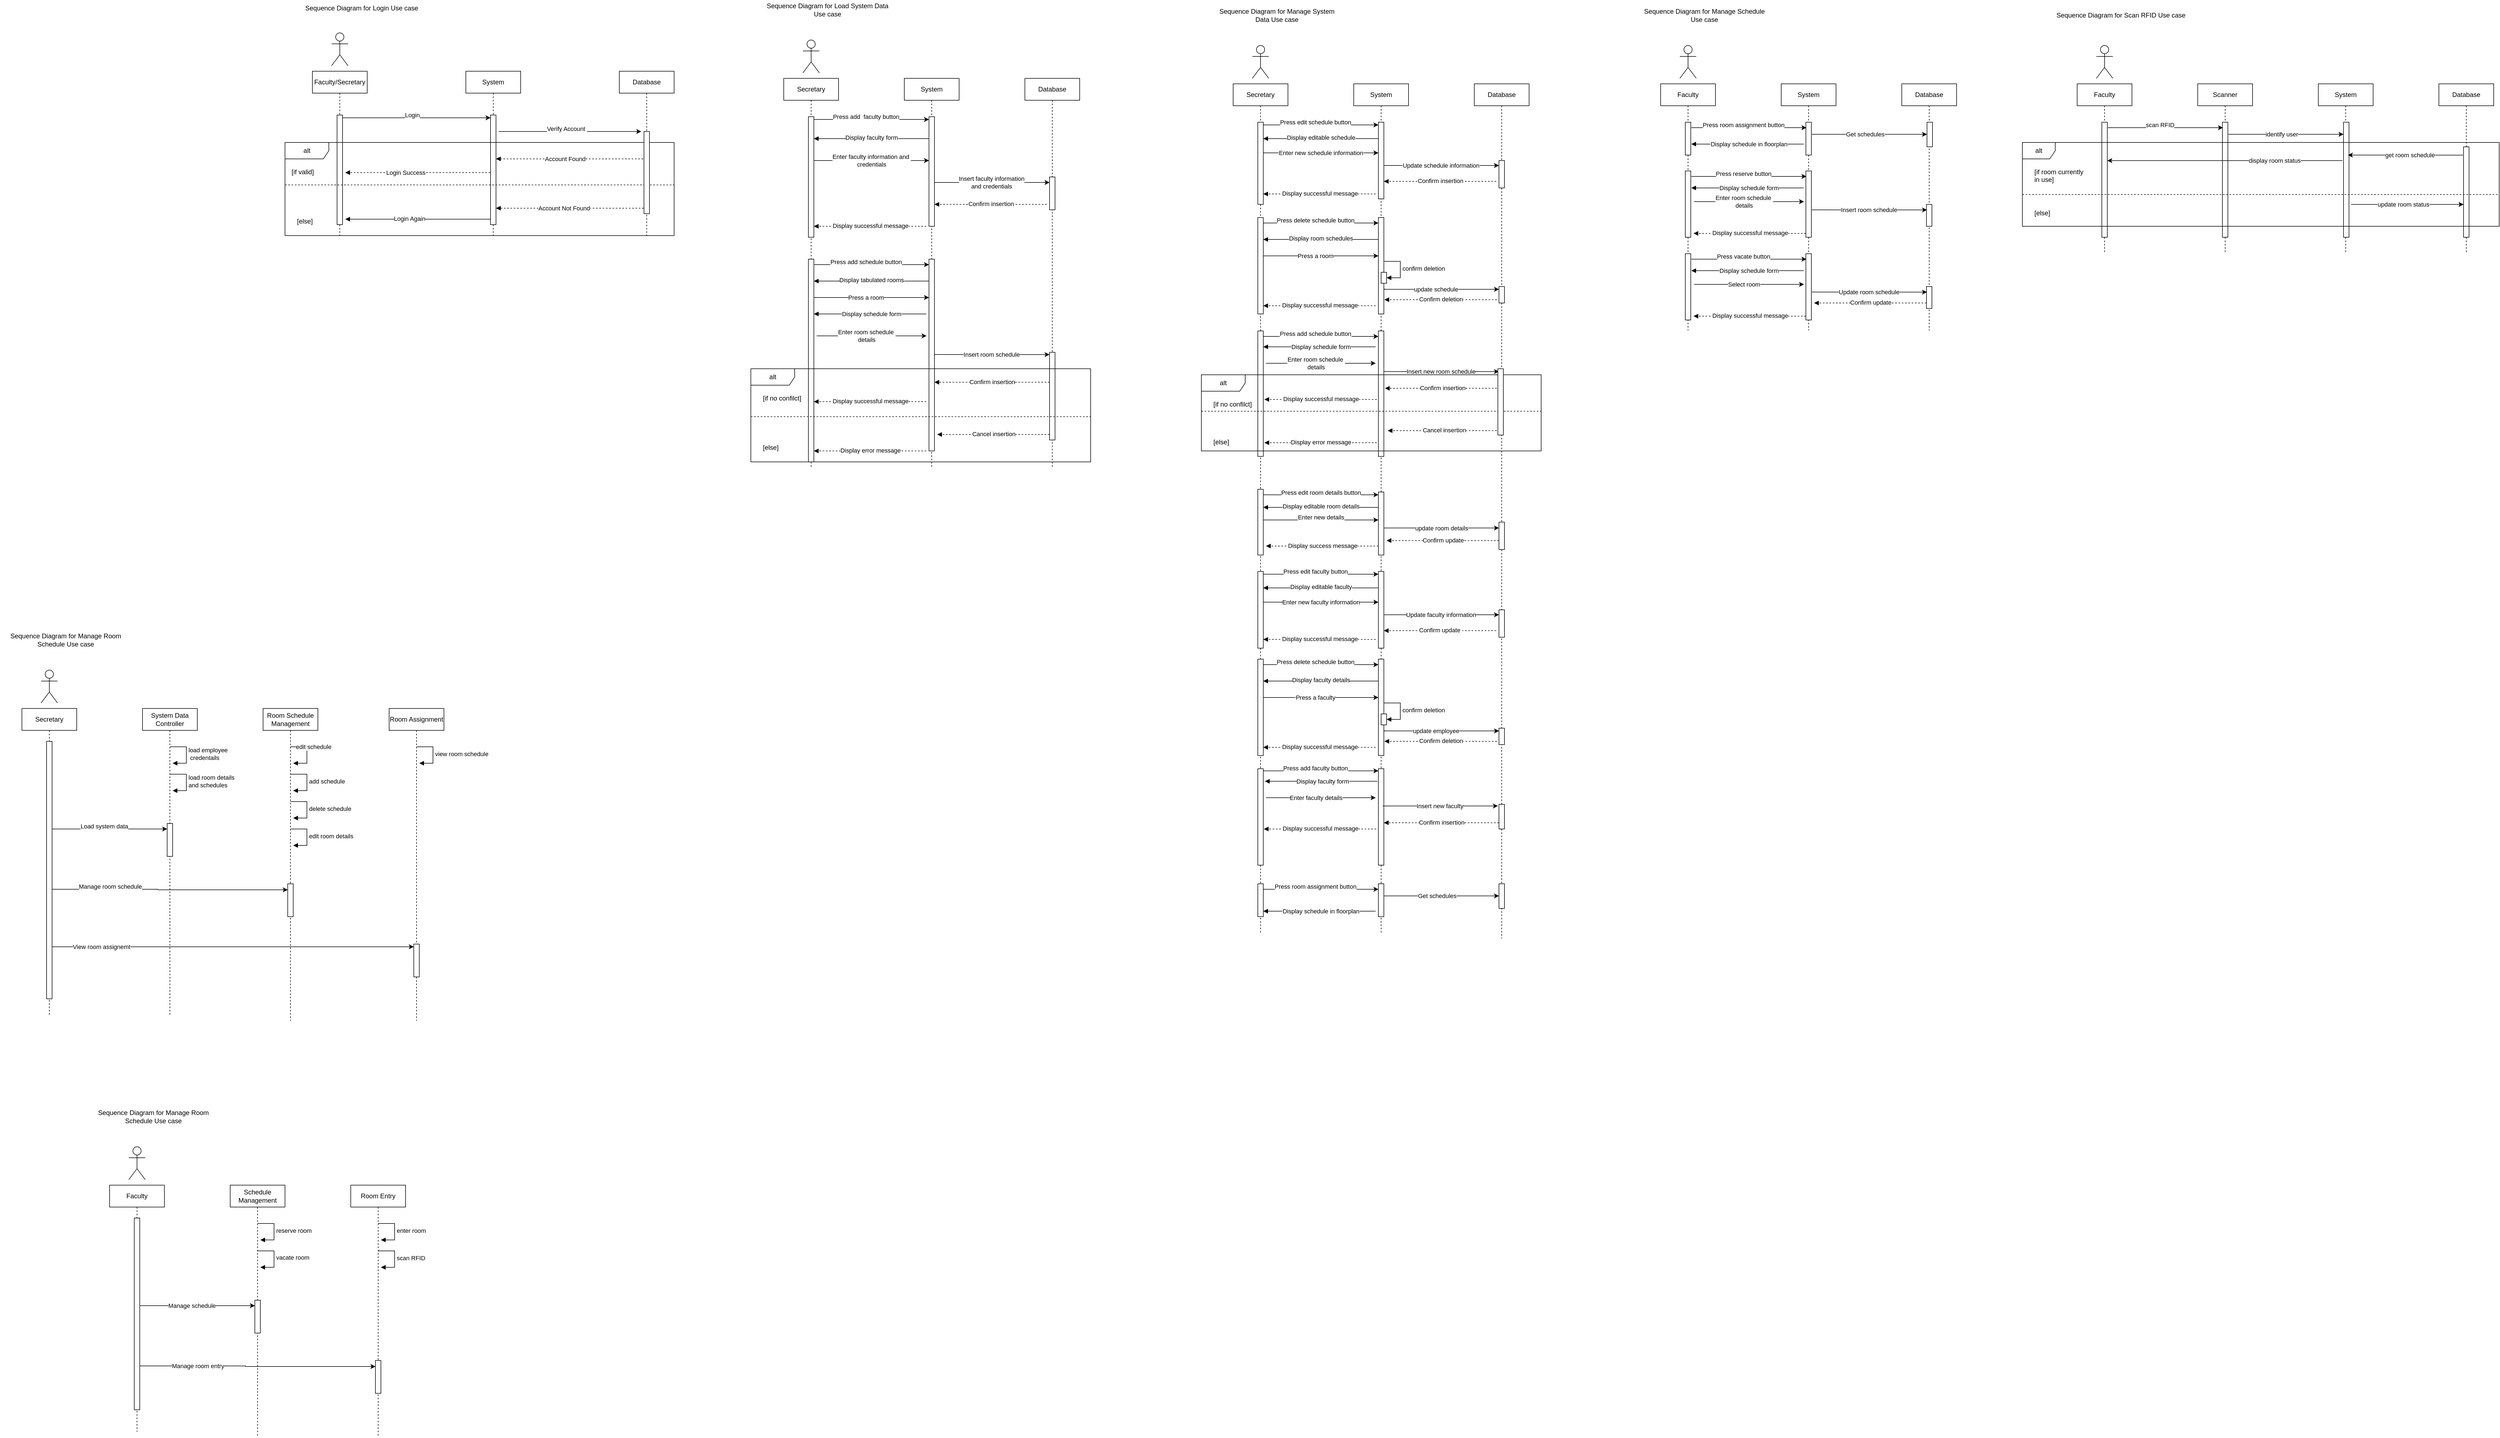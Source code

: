 <mxfile version="22.1.7" type="github">
  <diagram name="Page-1" id="13e1069c-82ec-6db2-03f1-153e76fe0fe0">
    <mxGraphModel dx="4847" dy="1413" grid="1" gridSize="10" guides="1" tooltips="1" connect="1" arrows="1" fold="1" page="1" pageScale="1" pageWidth="1100" pageHeight="850" background="none" math="0" shadow="0">
      <root>
        <mxCell id="0" />
        <mxCell id="1" parent="0" />
        <mxCell id="ZOhaSuwWIl92PCHRy_8t-1" value="" style="shape=umlActor;verticalLabelPosition=bottom;verticalAlign=top;html=1;outlineConnect=0;" parent="1" vertex="1">
          <mxGeometry x="-765" y="687" width="30" height="60" as="geometry" />
        </mxCell>
        <mxCell id="ZOhaSuwWIl92PCHRy_8t-4" value="Faculty/Secretary" style="shape=umlLifeline;perimeter=lifelinePerimeter;whiteSpace=wrap;html=1;container=1;dropTarget=0;collapsible=0;recursiveResize=0;outlineConnect=0;portConstraint=eastwest;newEdgeStyle={&quot;edgeStyle&quot;:&quot;elbowEdgeStyle&quot;,&quot;elbow&quot;:&quot;vertical&quot;,&quot;curved&quot;:0,&quot;rounded&quot;:0};" parent="1" vertex="1">
          <mxGeometry x="-800" y="757" width="100" height="300" as="geometry" />
        </mxCell>
        <mxCell id="ZOhaSuwWIl92PCHRy_8t-5" value="" style="html=1;points=[[0,0,0,0,5],[0,1,0,0,-5],[1,0,0,0,5],[1,1,0,0,-5]];perimeter=orthogonalPerimeter;outlineConnect=0;targetShapes=umlLifeline;portConstraint=eastwest;newEdgeStyle={&quot;curved&quot;:0,&quot;rounded&quot;:0};" parent="ZOhaSuwWIl92PCHRy_8t-4" vertex="1">
          <mxGeometry x="45" y="80" width="10" height="200" as="geometry" />
        </mxCell>
        <mxCell id="ZOhaSuwWIl92PCHRy_8t-22" value="System" style="shape=umlLifeline;perimeter=lifelinePerimeter;whiteSpace=wrap;html=1;container=1;dropTarget=0;collapsible=0;recursiveResize=0;outlineConnect=0;portConstraint=eastwest;newEdgeStyle={&quot;edgeStyle&quot;:&quot;elbowEdgeStyle&quot;,&quot;elbow&quot;:&quot;vertical&quot;,&quot;curved&quot;:0,&quot;rounded&quot;:0};" parent="1" vertex="1">
          <mxGeometry x="-520" y="757" width="100" height="300" as="geometry" />
        </mxCell>
        <mxCell id="ZOhaSuwWIl92PCHRy_8t-23" value="" style="html=1;points=[[0,0,0,0,5],[0,1,0,0,-5],[1,0,0,0,5],[1,1,0,0,-5]];perimeter=orthogonalPerimeter;outlineConnect=0;targetShapes=umlLifeline;portConstraint=eastwest;newEdgeStyle={&quot;curved&quot;:0,&quot;rounded&quot;:0};" parent="ZOhaSuwWIl92PCHRy_8t-22" vertex="1">
          <mxGeometry x="45" y="80" width="10" height="200" as="geometry" />
        </mxCell>
        <mxCell id="ZOhaSuwWIl92PCHRy_8t-27" style="edgeStyle=orthogonalEdgeStyle;rounded=0;orthogonalLoop=1;jettySize=auto;html=1;curved=0;exitX=1;exitY=0;exitDx=0;exitDy=5;exitPerimeter=0;entryX=0;entryY=0;entryDx=0;entryDy=5;entryPerimeter=0;" parent="1" source="ZOhaSuwWIl92PCHRy_8t-5" target="ZOhaSuwWIl92PCHRy_8t-23" edge="1">
          <mxGeometry relative="1" as="geometry" />
        </mxCell>
        <mxCell id="ZOhaSuwWIl92PCHRy_8t-28" value="Login" style="edgeLabel;html=1;align=center;verticalAlign=middle;resizable=0;points=[];" parent="ZOhaSuwWIl92PCHRy_8t-27" vertex="1" connectable="0">
          <mxGeometry x="-0.251" relative="1" as="geometry">
            <mxPoint x="26" y="-5" as="offset" />
          </mxGeometry>
        </mxCell>
        <mxCell id="ZOhaSuwWIl92PCHRy_8t-29" value="alt" style="shape=umlFrame;whiteSpace=wrap;html=1;pointerEvents=0;recursiveResize=0;container=1;collapsible=0;width=80;height=30;" parent="1" vertex="1">
          <mxGeometry x="-850" y="887" width="710" height="170" as="geometry" />
        </mxCell>
        <mxCell id="ZOhaSuwWIl92PCHRy_8t-31" value="[else]" style="line;strokeWidth=1;dashed=1;labelPosition=center;verticalLabelPosition=bottom;align=left;verticalAlign=top;spacingLeft=20;spacingTop=15;html=1;whiteSpace=wrap;" parent="ZOhaSuwWIl92PCHRy_8t-29" vertex="1">
          <mxGeometry y="40" width="710" height="75" as="geometry" />
        </mxCell>
        <mxCell id="ZOhaSuwWIl92PCHRy_8t-39" value="" style="html=1;verticalAlign=bottom;labelBackgroundColor=none;endArrow=block;endFill=1;dashed=1;rounded=0;" parent="ZOhaSuwWIl92PCHRy_8t-29" edge="1">
          <mxGeometry width="160" relative="1" as="geometry">
            <mxPoint x="659.5" y="30" as="sourcePoint" />
            <mxPoint x="385" y="30" as="targetPoint" />
          </mxGeometry>
        </mxCell>
        <mxCell id="ZOhaSuwWIl92PCHRy_8t-40" value="Account Found" style="edgeLabel;html=1;align=center;verticalAlign=middle;resizable=0;points=[];" parent="ZOhaSuwWIl92PCHRy_8t-39" vertex="1" connectable="0">
          <mxGeometry x="0.172" relative="1" as="geometry">
            <mxPoint x="12" as="offset" />
          </mxGeometry>
        </mxCell>
        <mxCell id="ZOhaSuwWIl92PCHRy_8t-41" value="" style="html=1;verticalAlign=bottom;labelBackgroundColor=none;endArrow=block;endFill=1;dashed=1;rounded=0;" parent="ZOhaSuwWIl92PCHRy_8t-29" edge="1">
          <mxGeometry width="160" relative="1" as="geometry">
            <mxPoint x="374.5" y="55" as="sourcePoint" />
            <mxPoint x="110" y="55" as="targetPoint" />
          </mxGeometry>
        </mxCell>
        <mxCell id="ZOhaSuwWIl92PCHRy_8t-42" value="Login Success" style="edgeLabel;html=1;align=center;verticalAlign=middle;resizable=0;points=[];" parent="ZOhaSuwWIl92PCHRy_8t-41" vertex="1" connectable="0">
          <mxGeometry x="0.172" relative="1" as="geometry">
            <mxPoint as="offset" />
          </mxGeometry>
        </mxCell>
        <mxCell id="ZOhaSuwWIl92PCHRy_8t-43" value="" style="html=1;verticalAlign=bottom;labelBackgroundColor=none;endArrow=block;endFill=1;dashed=1;rounded=0;" parent="ZOhaSuwWIl92PCHRy_8t-29" target="ZOhaSuwWIl92PCHRy_8t-23" edge="1">
          <mxGeometry width="160" relative="1" as="geometry">
            <mxPoint x="654.5" y="120" as="sourcePoint" />
            <mxPoint x="390" y="120" as="targetPoint" />
          </mxGeometry>
        </mxCell>
        <mxCell id="ZOhaSuwWIl92PCHRy_8t-44" value="Account Not Found" style="edgeLabel;html=1;align=center;verticalAlign=middle;resizable=0;points=[];" parent="ZOhaSuwWIl92PCHRy_8t-43" vertex="1" connectable="0">
          <mxGeometry x="0.172" relative="1" as="geometry">
            <mxPoint x="12" as="offset" />
          </mxGeometry>
        </mxCell>
        <mxCell id="ZOhaSuwWIl92PCHRy_8t-51" value="" style="html=1;verticalAlign=bottom;labelBackgroundColor=none;endArrow=block;endFill=1;rounded=0;" parent="ZOhaSuwWIl92PCHRy_8t-29" edge="1">
          <mxGeometry width="160" relative="1" as="geometry">
            <mxPoint x="375" y="140" as="sourcePoint" />
            <mxPoint x="110" y="140" as="targetPoint" />
          </mxGeometry>
        </mxCell>
        <mxCell id="ZOhaSuwWIl92PCHRy_8t-52" value="Login Again" style="edgeLabel;html=1;align=center;verticalAlign=middle;resizable=0;points=[];" parent="ZOhaSuwWIl92PCHRy_8t-51" vertex="1" connectable="0">
          <mxGeometry x="0.277" y="-1" relative="1" as="geometry">
            <mxPoint x="21" as="offset" />
          </mxGeometry>
        </mxCell>
        <mxCell id="knYwk54F_9DapQ3p1j-S-1" value="&lt;span style=&quot;color: rgb(0, 0, 0); font-family: Helvetica; font-size: 12px; font-style: normal; font-variant-ligatures: normal; font-variant-caps: normal; font-weight: 400; letter-spacing: normal; orphans: 2; text-align: left; text-indent: 0px; text-transform: none; widows: 2; word-spacing: 0px; -webkit-text-stroke-width: 0px; background-color: rgb(255, 255, 255); text-decoration-thickness: initial; text-decoration-style: initial; text-decoration-color: initial; float: none; display: inline !important;&quot;&gt;[if valid]&lt;/span&gt;" style="text;whiteSpace=wrap;html=1;" parent="ZOhaSuwWIl92PCHRy_8t-29" vertex="1">
          <mxGeometry x="10" y="40" width="60" height="40" as="geometry" />
        </mxCell>
        <mxCell id="ZOhaSuwWIl92PCHRy_8t-33" value="Database" style="shape=umlLifeline;perimeter=lifelinePerimeter;whiteSpace=wrap;html=1;container=1;dropTarget=0;collapsible=0;recursiveResize=0;outlineConnect=0;portConstraint=eastwest;newEdgeStyle={&quot;edgeStyle&quot;:&quot;elbowEdgeStyle&quot;,&quot;elbow&quot;:&quot;vertical&quot;,&quot;curved&quot;:0,&quot;rounded&quot;:0};" parent="1" vertex="1">
          <mxGeometry x="-240" y="757" width="100" height="300" as="geometry" />
        </mxCell>
        <mxCell id="ZOhaSuwWIl92PCHRy_8t-37" value="" style="html=1;points=[[0,0,0,0,5],[0,1,0,0,-5],[1,0,0,0,5],[1,1,0,0,-5]];perimeter=orthogonalPerimeter;outlineConnect=0;targetShapes=umlLifeline;portConstraint=eastwest;newEdgeStyle={&quot;curved&quot;:0,&quot;rounded&quot;:0};" parent="ZOhaSuwWIl92PCHRy_8t-33" vertex="1">
          <mxGeometry x="45" y="110" width="10" height="150" as="geometry" />
        </mxCell>
        <mxCell id="ZOhaSuwWIl92PCHRy_8t-35" style="edgeStyle=orthogonalEdgeStyle;rounded=0;orthogonalLoop=1;jettySize=auto;html=1;curved=0;" parent="1" edge="1">
          <mxGeometry relative="1" as="geometry">
            <mxPoint x="-460" y="867" as="sourcePoint" />
            <mxPoint x="-200" y="867" as="targetPoint" />
          </mxGeometry>
        </mxCell>
        <mxCell id="ZOhaSuwWIl92PCHRy_8t-36" value="Verify Account&amp;nbsp;" style="edgeLabel;html=1;align=center;verticalAlign=middle;resizable=0;points=[];" parent="ZOhaSuwWIl92PCHRy_8t-35" vertex="1" connectable="0">
          <mxGeometry x="-0.251" relative="1" as="geometry">
            <mxPoint x="26" y="-5" as="offset" />
          </mxGeometry>
        </mxCell>
        <mxCell id="5peGIHOA3GwTtaJnXcMC-1" value="Secretary" style="shape=umlLifeline;perimeter=lifelinePerimeter;whiteSpace=wrap;html=1;container=1;dropTarget=0;collapsible=0;recursiveResize=0;outlineConnect=0;portConstraint=eastwest;newEdgeStyle={&quot;edgeStyle&quot;:&quot;elbowEdgeStyle&quot;,&quot;elbow&quot;:&quot;vertical&quot;,&quot;curved&quot;:0,&quot;rounded&quot;:0};" parent="1" vertex="1">
          <mxGeometry x="60" y="770" width="100" height="710" as="geometry" />
        </mxCell>
        <mxCell id="5peGIHOA3GwTtaJnXcMC-11" value="" style="html=1;points=[[0,0,0,0,5],[0,1,0,0,-5],[1,0,0,0,5],[1,1,0,0,-5]];perimeter=orthogonalPerimeter;outlineConnect=0;targetShapes=umlLifeline;portConstraint=eastwest;newEdgeStyle={&quot;curved&quot;:0,&quot;rounded&quot;:0};" parent="5peGIHOA3GwTtaJnXcMC-1" vertex="1">
          <mxGeometry x="45" y="70" width="10" height="220" as="geometry" />
        </mxCell>
        <mxCell id="5peGIHOA3GwTtaJnXcMC-195" value="" style="html=1;points=[[0,0,0,0,5],[0,1,0,0,-5],[1,0,0,0,5],[1,1,0,0,-5]];perimeter=orthogonalPerimeter;outlineConnect=0;targetShapes=umlLifeline;portConstraint=eastwest;newEdgeStyle={&quot;curved&quot;:0,&quot;rounded&quot;:0};" parent="5peGIHOA3GwTtaJnXcMC-1" vertex="1">
          <mxGeometry x="45" y="330" width="10" height="370" as="geometry" />
        </mxCell>
        <mxCell id="5peGIHOA3GwTtaJnXcMC-2" value="System" style="shape=umlLifeline;perimeter=lifelinePerimeter;whiteSpace=wrap;html=1;container=1;dropTarget=0;collapsible=0;recursiveResize=0;outlineConnect=0;portConstraint=eastwest;newEdgeStyle={&quot;edgeStyle&quot;:&quot;elbowEdgeStyle&quot;,&quot;elbow&quot;:&quot;vertical&quot;,&quot;curved&quot;:0,&quot;rounded&quot;:0};" parent="1" vertex="1">
          <mxGeometry x="280" y="770" width="100" height="710" as="geometry" />
        </mxCell>
        <mxCell id="5peGIHOA3GwTtaJnXcMC-12" value="" style="html=1;points=[[0,0,0,0,5],[0,1,0,0,-5],[1,0,0,0,5],[1,1,0,0,-5]];perimeter=orthogonalPerimeter;outlineConnect=0;targetShapes=umlLifeline;portConstraint=eastwest;newEdgeStyle={&quot;curved&quot;:0,&quot;rounded&quot;:0};" parent="5peGIHOA3GwTtaJnXcMC-2" vertex="1">
          <mxGeometry x="45" y="70" width="10" height="200" as="geometry" />
        </mxCell>
        <mxCell id="5peGIHOA3GwTtaJnXcMC-62" value="" style="html=1;points=[[0,0,0,0,5],[0,1,0,0,-5],[1,0,0,0,5],[1,1,0,0,-5]];perimeter=orthogonalPerimeter;outlineConnect=0;targetShapes=umlLifeline;portConstraint=eastwest;newEdgeStyle={&quot;curved&quot;:0,&quot;rounded&quot;:0};" parent="5peGIHOA3GwTtaJnXcMC-2" vertex="1">
          <mxGeometry x="45" y="330" width="10" height="350" as="geometry" />
        </mxCell>
        <mxCell id="5peGIHOA3GwTtaJnXcMC-9" value="" style="shape=umlActor;verticalLabelPosition=bottom;verticalAlign=top;html=1;outlineConnect=0;" parent="1" vertex="1">
          <mxGeometry x="95" y="700" width="30" height="60" as="geometry" />
        </mxCell>
        <mxCell id="5peGIHOA3GwTtaJnXcMC-13" style="edgeStyle=orthogonalEdgeStyle;rounded=0;orthogonalLoop=1;jettySize=auto;html=1;curved=0;exitX=1;exitY=0;exitDx=0;exitDy=5;exitPerimeter=0;entryX=0;entryY=0;entryDx=0;entryDy=5;entryPerimeter=0;" parent="1" source="5peGIHOA3GwTtaJnXcMC-11" target="5peGIHOA3GwTtaJnXcMC-12" edge="1">
          <mxGeometry relative="1" as="geometry" />
        </mxCell>
        <mxCell id="5peGIHOA3GwTtaJnXcMC-14" value="Press add&amp;nbsp; faculty button" style="edgeLabel;html=1;align=center;verticalAlign=middle;resizable=0;points=[];" parent="5peGIHOA3GwTtaJnXcMC-13" vertex="1" connectable="0">
          <mxGeometry x="-0.191" relative="1" as="geometry">
            <mxPoint x="10" y="-5" as="offset" />
          </mxGeometry>
        </mxCell>
        <mxCell id="5peGIHOA3GwTtaJnXcMC-15" value="Database" style="shape=umlLifeline;perimeter=lifelinePerimeter;whiteSpace=wrap;html=1;container=1;dropTarget=0;collapsible=0;recursiveResize=0;outlineConnect=0;portConstraint=eastwest;newEdgeStyle={&quot;edgeStyle&quot;:&quot;elbowEdgeStyle&quot;,&quot;elbow&quot;:&quot;vertical&quot;,&quot;curved&quot;:0,&quot;rounded&quot;:0};" parent="1" vertex="1">
          <mxGeometry x="500" y="770" width="100" height="710" as="geometry" />
        </mxCell>
        <mxCell id="5peGIHOA3GwTtaJnXcMC-16" value="" style="html=1;points=[[0,0,0,0,5],[0,1,0,0,-5],[1,0,0,0,5],[1,1,0,0,-5]];perimeter=orthogonalPerimeter;outlineConnect=0;targetShapes=umlLifeline;portConstraint=eastwest;newEdgeStyle={&quot;curved&quot;:0,&quot;rounded&quot;:0};" parent="5peGIHOA3GwTtaJnXcMC-15" vertex="1">
          <mxGeometry x="45" y="180" width="10" height="60" as="geometry" />
        </mxCell>
        <mxCell id="5peGIHOA3GwTtaJnXcMC-65" value="" style="html=1;points=[[0,0,0,0,5],[0,1,0,0,-5],[1,0,0,0,5],[1,1,0,0,-5]];perimeter=orthogonalPerimeter;outlineConnect=0;targetShapes=umlLifeline;portConstraint=eastwest;newEdgeStyle={&quot;curved&quot;:0,&quot;rounded&quot;:0};" parent="5peGIHOA3GwTtaJnXcMC-15" vertex="1">
          <mxGeometry x="45" y="500" width="10" height="160" as="geometry" />
        </mxCell>
        <mxCell id="5peGIHOA3GwTtaJnXcMC-17" value="" style="html=1;verticalAlign=bottom;labelBackgroundColor=none;endArrow=block;endFill=1;rounded=0;" parent="1" edge="1">
          <mxGeometry width="160" relative="1" as="geometry">
            <mxPoint x="325" y="880" as="sourcePoint" />
            <mxPoint x="115" y="880" as="targetPoint" />
          </mxGeometry>
        </mxCell>
        <mxCell id="5peGIHOA3GwTtaJnXcMC-18" value="Display faculty form" style="edgeLabel;html=1;align=center;verticalAlign=middle;resizable=0;points=[];" parent="5peGIHOA3GwTtaJnXcMC-17" vertex="1" connectable="0">
          <mxGeometry x="0.208" y="-2" relative="1" as="geometry">
            <mxPoint x="22" as="offset" />
          </mxGeometry>
        </mxCell>
        <mxCell id="5peGIHOA3GwTtaJnXcMC-19" style="edgeStyle=orthogonalEdgeStyle;rounded=0;orthogonalLoop=1;jettySize=auto;html=1;curved=0;exitX=1;exitY=0;exitDx=0;exitDy=5;exitPerimeter=0;entryX=0;entryY=0;entryDx=0;entryDy=5;entryPerimeter=0;" parent="1" edge="1">
          <mxGeometry relative="1" as="geometry">
            <mxPoint x="115" y="920" as="sourcePoint" />
            <mxPoint x="325" y="920" as="targetPoint" />
          </mxGeometry>
        </mxCell>
        <mxCell id="5peGIHOA3GwTtaJnXcMC-20" value="Enter faculty information and&amp;nbsp;&lt;br&gt;credentials" style="edgeLabel;html=1;align=center;verticalAlign=middle;resizable=0;points=[];" parent="5peGIHOA3GwTtaJnXcMC-19" vertex="1" connectable="0">
          <mxGeometry x="-0.191" relative="1" as="geometry">
            <mxPoint x="20" as="offset" />
          </mxGeometry>
        </mxCell>
        <mxCell id="5peGIHOA3GwTtaJnXcMC-21" style="edgeStyle=orthogonalEdgeStyle;rounded=0;orthogonalLoop=1;jettySize=auto;html=1;curved=0;" parent="1" edge="1">
          <mxGeometry relative="1" as="geometry">
            <mxPoint x="335" y="960" as="sourcePoint" />
            <mxPoint x="545" y="960" as="targetPoint" />
            <Array as="points">
              <mxPoint x="540" y="960" />
              <mxPoint x="540" y="960" />
            </Array>
          </mxGeometry>
        </mxCell>
        <mxCell id="5peGIHOA3GwTtaJnXcMC-22" value="Insert faculty information&lt;br&gt;and credentials" style="edgeLabel;html=1;align=center;verticalAlign=middle;resizable=0;points=[];" parent="5peGIHOA3GwTtaJnXcMC-21" vertex="1" connectable="0">
          <mxGeometry x="-0.191" relative="1" as="geometry">
            <mxPoint x="19" as="offset" />
          </mxGeometry>
        </mxCell>
        <mxCell id="5peGIHOA3GwTtaJnXcMC-24" value="" style="html=1;verticalAlign=bottom;labelBackgroundColor=none;endArrow=block;endFill=1;dashed=1;rounded=0;" parent="1" target="5peGIHOA3GwTtaJnXcMC-12" edge="1">
          <mxGeometry width="160" relative="1" as="geometry">
            <mxPoint x="540" y="1000" as="sourcePoint" />
            <mxPoint x="340" y="1000" as="targetPoint" />
            <Array as="points">
              <mxPoint x="435" y="1000" />
            </Array>
          </mxGeometry>
        </mxCell>
        <mxCell id="5peGIHOA3GwTtaJnXcMC-25" value="Confirm insertion" style="edgeLabel;html=1;align=center;verticalAlign=middle;resizable=0;points=[];" parent="5peGIHOA3GwTtaJnXcMC-24" vertex="1" connectable="0">
          <mxGeometry x="0.397" y="-1" relative="1" as="geometry">
            <mxPoint x="41" as="offset" />
          </mxGeometry>
        </mxCell>
        <mxCell id="5peGIHOA3GwTtaJnXcMC-26" value="" style="html=1;verticalAlign=bottom;labelBackgroundColor=none;endArrow=block;endFill=1;dashed=1;rounded=0;" parent="1" edge="1">
          <mxGeometry width="160" relative="1" as="geometry">
            <mxPoint x="320" y="1040" as="sourcePoint" />
            <mxPoint x="115" y="1040" as="targetPoint" />
            <Array as="points">
              <mxPoint x="220" y="1040" />
            </Array>
          </mxGeometry>
        </mxCell>
        <mxCell id="5peGIHOA3GwTtaJnXcMC-27" value="Display successful message" style="edgeLabel;html=1;align=center;verticalAlign=middle;resizable=0;points=[];" parent="5peGIHOA3GwTtaJnXcMC-26" vertex="1" connectable="0">
          <mxGeometry x="0.397" y="-1" relative="1" as="geometry">
            <mxPoint x="41" as="offset" />
          </mxGeometry>
        </mxCell>
        <mxCell id="5peGIHOA3GwTtaJnXcMC-63" style="edgeStyle=orthogonalEdgeStyle;rounded=0;orthogonalLoop=1;jettySize=auto;html=1;curved=0;exitX=1;exitY=0;exitDx=0;exitDy=5;exitPerimeter=0;entryX=0;entryY=0;entryDx=0;entryDy=5;entryPerimeter=0;" parent="1" edge="1">
          <mxGeometry relative="1" as="geometry">
            <mxPoint x="115" y="1110" as="sourcePoint" />
            <mxPoint x="325.0" y="1110.0" as="targetPoint" />
          </mxGeometry>
        </mxCell>
        <mxCell id="5peGIHOA3GwTtaJnXcMC-64" value="Press add schedule button" style="edgeLabel;html=1;align=center;verticalAlign=middle;resizable=0;points=[];" parent="5peGIHOA3GwTtaJnXcMC-63" vertex="1" connectable="0">
          <mxGeometry x="-0.191" relative="1" as="geometry">
            <mxPoint x="10" y="-5" as="offset" />
          </mxGeometry>
        </mxCell>
        <mxCell id="5peGIHOA3GwTtaJnXcMC-66" value="" style="html=1;verticalAlign=bottom;labelBackgroundColor=none;endArrow=block;endFill=1;rounded=0;" parent="1" edge="1">
          <mxGeometry width="160" relative="1" as="geometry">
            <mxPoint x="325" y="1140" as="sourcePoint" />
            <mxPoint x="115" y="1140" as="targetPoint" />
          </mxGeometry>
        </mxCell>
        <mxCell id="5peGIHOA3GwTtaJnXcMC-67" value="Display tabulated rooms" style="edgeLabel;html=1;align=center;verticalAlign=middle;resizable=0;points=[];" parent="5peGIHOA3GwTtaJnXcMC-66" vertex="1" connectable="0">
          <mxGeometry x="0.208" y="-2" relative="1" as="geometry">
            <mxPoint x="22" as="offset" />
          </mxGeometry>
        </mxCell>
        <mxCell id="5peGIHOA3GwTtaJnXcMC-68" style="edgeStyle=orthogonalEdgeStyle;rounded=0;orthogonalLoop=1;jettySize=auto;html=1;curved=0;exitX=1;exitY=0;exitDx=0;exitDy=5;exitPerimeter=0;entryX=0;entryY=0;entryDx=0;entryDy=5;entryPerimeter=0;" parent="1" edge="1">
          <mxGeometry relative="1" as="geometry">
            <mxPoint x="115" y="1170" as="sourcePoint" />
            <mxPoint x="325" y="1170" as="targetPoint" />
          </mxGeometry>
        </mxCell>
        <mxCell id="5peGIHOA3GwTtaJnXcMC-69" value="Press a room" style="edgeLabel;html=1;align=center;verticalAlign=middle;resizable=0;points=[];" parent="5peGIHOA3GwTtaJnXcMC-68" vertex="1" connectable="0">
          <mxGeometry x="-0.191" relative="1" as="geometry">
            <mxPoint x="10" as="offset" />
          </mxGeometry>
        </mxCell>
        <mxCell id="5peGIHOA3GwTtaJnXcMC-70" style="edgeStyle=orthogonalEdgeStyle;rounded=0;orthogonalLoop=1;jettySize=auto;html=1;curved=0;" parent="1" edge="1">
          <mxGeometry relative="1" as="geometry">
            <mxPoint x="335" y="1274.06" as="sourcePoint" />
            <mxPoint x="545.0" y="1274.001" as="targetPoint" />
            <Array as="points">
              <mxPoint x="540" y="1274.06" />
              <mxPoint x="540" y="1274.06" />
            </Array>
          </mxGeometry>
        </mxCell>
        <mxCell id="5peGIHOA3GwTtaJnXcMC-71" value="Insert room schedule" style="edgeLabel;html=1;align=center;verticalAlign=middle;resizable=0;points=[];" parent="5peGIHOA3GwTtaJnXcMC-70" vertex="1" connectable="0">
          <mxGeometry x="-0.191" relative="1" as="geometry">
            <mxPoint x="19" as="offset" />
          </mxGeometry>
        </mxCell>
        <mxCell id="5peGIHOA3GwTtaJnXcMC-77" value="" style="html=1;verticalAlign=bottom;labelBackgroundColor=none;endArrow=block;endFill=1;rounded=0;" parent="1" edge="1">
          <mxGeometry width="160" relative="1" as="geometry">
            <mxPoint x="320" y="1200" as="sourcePoint" />
            <mxPoint x="115" y="1200" as="targetPoint" />
          </mxGeometry>
        </mxCell>
        <mxCell id="5peGIHOA3GwTtaJnXcMC-78" value="Display schedule form" style="edgeLabel;html=1;align=center;verticalAlign=middle;resizable=0;points=[];" parent="5peGIHOA3GwTtaJnXcMC-77" vertex="1" connectable="0">
          <mxGeometry x="0.208" y="-2" relative="1" as="geometry">
            <mxPoint x="24" y="2" as="offset" />
          </mxGeometry>
        </mxCell>
        <mxCell id="5peGIHOA3GwTtaJnXcMC-79" style="edgeStyle=orthogonalEdgeStyle;rounded=0;orthogonalLoop=1;jettySize=auto;html=1;curved=0;exitX=1;exitY=0;exitDx=0;exitDy=5;exitPerimeter=0;" parent="1" edge="1">
          <mxGeometry relative="1" as="geometry">
            <mxPoint x="120" y="1240" as="sourcePoint" />
            <mxPoint x="320.58" y="1240" as="targetPoint" />
          </mxGeometry>
        </mxCell>
        <mxCell id="5peGIHOA3GwTtaJnXcMC-80" value="Enter room schedule&amp;nbsp;&lt;br&gt;details" style="edgeLabel;html=1;align=center;verticalAlign=middle;resizable=0;points=[];" parent="5peGIHOA3GwTtaJnXcMC-79" vertex="1" connectable="0">
          <mxGeometry x="-0.191" relative="1" as="geometry">
            <mxPoint x="10" as="offset" />
          </mxGeometry>
        </mxCell>
        <mxCell id="5peGIHOA3GwTtaJnXcMC-81" value="alt" style="shape=umlFrame;whiteSpace=wrap;html=1;pointerEvents=0;recursiveResize=0;container=1;collapsible=0;width=80;height=30;" parent="1" vertex="1">
          <mxGeometry y="1300" width="620" height="170" as="geometry" />
        </mxCell>
        <mxCell id="5peGIHOA3GwTtaJnXcMC-82" value="[if no confilct]" style="text;html=1;" parent="5peGIHOA3GwTtaJnXcMC-81" vertex="1">
          <mxGeometry width="100" height="20" relative="1" as="geometry">
            <mxPoint x="20" y="40" as="offset" />
          </mxGeometry>
        </mxCell>
        <mxCell id="5peGIHOA3GwTtaJnXcMC-83" value="[else]" style="line;strokeWidth=1;dashed=1;labelPosition=center;verticalLabelPosition=bottom;align=left;verticalAlign=top;spacingLeft=20;spacingTop=15;html=1;whiteSpace=wrap;" parent="5peGIHOA3GwTtaJnXcMC-81" vertex="1">
          <mxGeometry y="60" width="620" height="55" as="geometry" />
        </mxCell>
        <mxCell id="5peGIHOA3GwTtaJnXcMC-72" value="" style="html=1;verticalAlign=bottom;labelBackgroundColor=none;endArrow=block;endFill=1;dashed=1;rounded=0;" parent="5peGIHOA3GwTtaJnXcMC-81" edge="1">
          <mxGeometry width="160" relative="1" as="geometry">
            <mxPoint x="545" y="24.66" as="sourcePoint" />
            <mxPoint x="335" y="24.66" as="targetPoint" />
            <Array as="points">
              <mxPoint x="440" y="24.66" />
            </Array>
          </mxGeometry>
        </mxCell>
        <mxCell id="5peGIHOA3GwTtaJnXcMC-73" value="Confirm insertion" style="edgeLabel;html=1;align=center;verticalAlign=middle;resizable=0;points=[];" parent="5peGIHOA3GwTtaJnXcMC-72" vertex="1" connectable="0">
          <mxGeometry x="0.397" y="-1" relative="1" as="geometry">
            <mxPoint x="41" as="offset" />
          </mxGeometry>
        </mxCell>
        <mxCell id="5peGIHOA3GwTtaJnXcMC-86" value="" style="html=1;verticalAlign=bottom;labelBackgroundColor=none;endArrow=block;endFill=1;dashed=1;rounded=0;" parent="5peGIHOA3GwTtaJnXcMC-81" edge="1">
          <mxGeometry width="160" relative="1" as="geometry">
            <mxPoint x="545" y="120" as="sourcePoint" />
            <mxPoint x="340" y="120" as="targetPoint" />
            <Array as="points">
              <mxPoint x="440" y="120" />
            </Array>
          </mxGeometry>
        </mxCell>
        <mxCell id="5peGIHOA3GwTtaJnXcMC-87" value="Cancel insertion" style="edgeLabel;html=1;align=center;verticalAlign=middle;resizable=0;points=[];" parent="5peGIHOA3GwTtaJnXcMC-86" vertex="1" connectable="0">
          <mxGeometry x="0.397" y="-1" relative="1" as="geometry">
            <mxPoint x="41" as="offset" />
          </mxGeometry>
        </mxCell>
        <mxCell id="5peGIHOA3GwTtaJnXcMC-74" value="" style="html=1;verticalAlign=bottom;labelBackgroundColor=none;endArrow=block;endFill=1;dashed=1;rounded=0;" parent="5peGIHOA3GwTtaJnXcMC-81" edge="1">
          <mxGeometry width="160" relative="1" as="geometry">
            <mxPoint x="320" y="60" as="sourcePoint" />
            <mxPoint x="115" y="60" as="targetPoint" />
            <Array as="points">
              <mxPoint x="220" y="60" />
            </Array>
          </mxGeometry>
        </mxCell>
        <mxCell id="5peGIHOA3GwTtaJnXcMC-75" value="Display successful message" style="edgeLabel;html=1;align=center;verticalAlign=middle;resizable=0;points=[];" parent="5peGIHOA3GwTtaJnXcMC-74" vertex="1" connectable="0">
          <mxGeometry x="0.397" y="-1" relative="1" as="geometry">
            <mxPoint x="41" as="offset" />
          </mxGeometry>
        </mxCell>
        <mxCell id="5peGIHOA3GwTtaJnXcMC-90" value="" style="html=1;verticalAlign=bottom;labelBackgroundColor=none;endArrow=block;endFill=1;dashed=1;rounded=0;" parent="5peGIHOA3GwTtaJnXcMC-81" edge="1">
          <mxGeometry width="160" relative="1" as="geometry">
            <mxPoint x="320" y="150" as="sourcePoint" />
            <mxPoint x="115" y="150" as="targetPoint" />
            <Array as="points">
              <mxPoint x="220" y="150" />
            </Array>
          </mxGeometry>
        </mxCell>
        <mxCell id="5peGIHOA3GwTtaJnXcMC-91" value="Display error message" style="edgeLabel;html=1;align=center;verticalAlign=middle;resizable=0;points=[];" parent="5peGIHOA3GwTtaJnXcMC-90" vertex="1" connectable="0">
          <mxGeometry x="0.397" y="-1" relative="1" as="geometry">
            <mxPoint x="41" as="offset" />
          </mxGeometry>
        </mxCell>
        <mxCell id="5peGIHOA3GwTtaJnXcMC-118" value="Sequence Diagram for Login Use case" style="text;strokeColor=none;align=center;fillColor=none;html=1;verticalAlign=middle;whiteSpace=wrap;rounded=0;" parent="1" vertex="1">
          <mxGeometry x="-830" y="627" width="240" height="30" as="geometry" />
        </mxCell>
        <mxCell id="5peGIHOA3GwTtaJnXcMC-119" value="Sequence Diagram for Load System Data Use case" style="text;strokeColor=none;align=center;fillColor=none;html=1;verticalAlign=middle;whiteSpace=wrap;rounded=0;" parent="1" vertex="1">
          <mxGeometry x="20" y="630" width="240" height="30" as="geometry" />
        </mxCell>
        <mxCell id="5peGIHOA3GwTtaJnXcMC-137" value="Secretary" style="shape=umlLifeline;perimeter=lifelinePerimeter;whiteSpace=wrap;html=1;container=1;dropTarget=0;collapsible=0;recursiveResize=0;outlineConnect=0;portConstraint=eastwest;newEdgeStyle={&quot;edgeStyle&quot;:&quot;elbowEdgeStyle&quot;,&quot;elbow&quot;:&quot;vertical&quot;,&quot;curved&quot;:0,&quot;rounded&quot;:0};" parent="1" vertex="1">
          <mxGeometry x="-1330" y="1920" width="100" height="560" as="geometry" />
        </mxCell>
        <mxCell id="knYwk54F_9DapQ3p1j-S-6" value="" style="html=1;points=[[0,0,0,0,5],[0,1,0,0,-5],[1,0,0,0,5],[1,1,0,0,-5]];perimeter=orthogonalPerimeter;outlineConnect=0;targetShapes=umlLifeline;portConstraint=eastwest;newEdgeStyle={&quot;curved&quot;:0,&quot;rounded&quot;:0};" parent="5peGIHOA3GwTtaJnXcMC-137" vertex="1">
          <mxGeometry x="45" y="60" width="10" height="470" as="geometry" />
        </mxCell>
        <mxCell id="5peGIHOA3GwTtaJnXcMC-139" value="System Data Controller" style="shape=umlLifeline;perimeter=lifelinePerimeter;whiteSpace=wrap;html=1;container=1;dropTarget=0;collapsible=0;recursiveResize=0;outlineConnect=0;portConstraint=eastwest;newEdgeStyle={&quot;edgeStyle&quot;:&quot;elbowEdgeStyle&quot;,&quot;elbow&quot;:&quot;vertical&quot;,&quot;curved&quot;:0,&quot;rounded&quot;:0};" parent="1" vertex="1">
          <mxGeometry x="-1110" y="1920" width="100" height="560" as="geometry" />
        </mxCell>
        <mxCell id="knYwk54F_9DapQ3p1j-S-25" value="load employee&lt;br&gt;&amp;nbsp;credentails" style="html=1;align=left;spacingLeft=2;endArrow=block;rounded=0;edgeStyle=orthogonalEdgeStyle;curved=0;rounded=0;" parent="5peGIHOA3GwTtaJnXcMC-139" edge="1">
          <mxGeometry relative="1" as="geometry">
            <mxPoint x="50" y="70" as="sourcePoint" />
            <Array as="points">
              <mxPoint x="80" y="100" />
            </Array>
            <mxPoint x="55" y="100" as="targetPoint" />
          </mxGeometry>
        </mxCell>
        <mxCell id="knYwk54F_9DapQ3p1j-S-31" value="load room details&amp;nbsp;&lt;br&gt;and schedules" style="html=1;align=left;spacingLeft=2;endArrow=block;rounded=0;edgeStyle=orthogonalEdgeStyle;curved=0;rounded=0;" parent="5peGIHOA3GwTtaJnXcMC-139" edge="1">
          <mxGeometry relative="1" as="geometry">
            <mxPoint x="50" y="120" as="sourcePoint" />
            <Array as="points">
              <mxPoint x="80" y="150" />
            </Array>
            <mxPoint x="55" y="150" as="targetPoint" />
          </mxGeometry>
        </mxCell>
        <mxCell id="knYwk54F_9DapQ3p1j-S-42" value="" style="html=1;points=[[0,0,0,0,5],[0,1,0,0,-5],[1,0,0,0,5],[1,1,0,0,-5]];perimeter=orthogonalPerimeter;outlineConnect=0;targetShapes=umlLifeline;portConstraint=eastwest;newEdgeStyle={&quot;curved&quot;:0,&quot;rounded&quot;:0};" parent="5peGIHOA3GwTtaJnXcMC-139" vertex="1">
          <mxGeometry x="45" y="210" width="10" height="60" as="geometry" />
        </mxCell>
        <mxCell id="5peGIHOA3GwTtaJnXcMC-143" value="" style="shape=umlActor;verticalLabelPosition=bottom;verticalAlign=top;html=1;outlineConnect=0;" parent="1" vertex="1">
          <mxGeometry x="-1295" y="1850" width="30" height="60" as="geometry" />
        </mxCell>
        <mxCell id="5peGIHOA3GwTtaJnXcMC-146" value="Room Schedule Management" style="shape=umlLifeline;perimeter=lifelinePerimeter;whiteSpace=wrap;html=1;container=1;dropTarget=0;collapsible=0;recursiveResize=0;outlineConnect=0;portConstraint=eastwest;newEdgeStyle={&quot;edgeStyle&quot;:&quot;elbowEdgeStyle&quot;,&quot;elbow&quot;:&quot;vertical&quot;,&quot;curved&quot;:0,&quot;rounded&quot;:0};" parent="1" vertex="1">
          <mxGeometry x="-890" y="1920" width="100" height="570" as="geometry" />
        </mxCell>
        <mxCell id="knYwk54F_9DapQ3p1j-S-45" value="" style="html=1;points=[[0,0,0,0,5],[0,1,0,0,-5],[1,0,0,0,5],[1,1,0,0,-5]];perimeter=orthogonalPerimeter;outlineConnect=0;targetShapes=umlLifeline;portConstraint=eastwest;newEdgeStyle={&quot;curved&quot;:0,&quot;rounded&quot;:0};" parent="5peGIHOA3GwTtaJnXcMC-146" vertex="1">
          <mxGeometry x="45" y="320" width="10" height="60" as="geometry" />
        </mxCell>
        <mxCell id="5peGIHOA3GwTtaJnXcMC-193" value="Sequence Diagram for Manage Room Schedule Use case" style="text;strokeColor=none;align=center;fillColor=none;html=1;verticalAlign=middle;whiteSpace=wrap;rounded=0;" parent="1" vertex="1">
          <mxGeometry x="-1370" y="1780" width="240" height="30" as="geometry" />
        </mxCell>
        <mxCell id="knYwk54F_9DapQ3p1j-S-4" value="Room Assignment" style="shape=umlLifeline;perimeter=lifelinePerimeter;whiteSpace=wrap;html=1;container=1;dropTarget=0;collapsible=0;recursiveResize=0;outlineConnect=0;portConstraint=eastwest;newEdgeStyle={&quot;edgeStyle&quot;:&quot;elbowEdgeStyle&quot;,&quot;elbow&quot;:&quot;vertical&quot;,&quot;curved&quot;:0,&quot;rounded&quot;:0};" parent="1" vertex="1">
          <mxGeometry x="-660" y="1920" width="100" height="570" as="geometry" />
        </mxCell>
        <mxCell id="knYwk54F_9DapQ3p1j-S-48" value="" style="html=1;points=[[0,0,0,0,5],[0,1,0,0,-5],[1,0,0,0,5],[1,1,0,0,-5]];perimeter=orthogonalPerimeter;outlineConnect=0;targetShapes=umlLifeline;portConstraint=eastwest;newEdgeStyle={&quot;curved&quot;:0,&quot;rounded&quot;:0};" parent="knYwk54F_9DapQ3p1j-S-4" vertex="1">
          <mxGeometry x="45" y="430" width="10" height="60" as="geometry" />
        </mxCell>
        <mxCell id="knYwk54F_9DapQ3p1j-S-33" value="edit schedule" style="html=1;align=left;spacingLeft=2;endArrow=block;rounded=0;edgeStyle=orthogonalEdgeStyle;curved=0;rounded=0;" parent="1" edge="1">
          <mxGeometry x="-0.882" relative="1" as="geometry">
            <mxPoint x="-840" y="1990" as="sourcePoint" />
            <Array as="points">
              <mxPoint x="-810" y="2020" />
            </Array>
            <mxPoint x="-835" y="2020" as="targetPoint" />
            <mxPoint x="1" as="offset" />
          </mxGeometry>
        </mxCell>
        <mxCell id="knYwk54F_9DapQ3p1j-S-34" value="add schedule" style="html=1;align=left;spacingLeft=2;endArrow=block;rounded=0;edgeStyle=orthogonalEdgeStyle;curved=0;rounded=0;" parent="1" edge="1">
          <mxGeometry x="0.006" relative="1" as="geometry">
            <mxPoint x="-840" y="2040" as="sourcePoint" />
            <Array as="points">
              <mxPoint x="-810" y="2070" />
            </Array>
            <mxPoint x="-835" y="2070" as="targetPoint" />
            <mxPoint as="offset" />
          </mxGeometry>
        </mxCell>
        <mxCell id="knYwk54F_9DapQ3p1j-S-36" value="delete schedule" style="html=1;align=left;spacingLeft=2;endArrow=block;rounded=0;edgeStyle=orthogonalEdgeStyle;curved=0;rounded=0;" parent="1" edge="1">
          <mxGeometry x="0.006" relative="1" as="geometry">
            <mxPoint x="-840" y="2090" as="sourcePoint" />
            <Array as="points">
              <mxPoint x="-810" y="2120" />
            </Array>
            <mxPoint x="-835" y="2120" as="targetPoint" />
            <mxPoint as="offset" />
          </mxGeometry>
        </mxCell>
        <mxCell id="knYwk54F_9DapQ3p1j-S-38" value="edit room details" style="html=1;align=left;spacingLeft=2;endArrow=block;rounded=0;edgeStyle=orthogonalEdgeStyle;curved=0;rounded=0;" parent="1" edge="1">
          <mxGeometry x="0.006" relative="1" as="geometry">
            <mxPoint x="-840" y="2140" as="sourcePoint" />
            <Array as="points">
              <mxPoint x="-810" y="2170" />
            </Array>
            <mxPoint x="-835" y="2170" as="targetPoint" />
            <mxPoint as="offset" />
          </mxGeometry>
        </mxCell>
        <mxCell id="knYwk54F_9DapQ3p1j-S-39" value="view room schedule" style="html=1;align=left;spacingLeft=2;endArrow=block;rounded=0;edgeStyle=orthogonalEdgeStyle;curved=0;rounded=0;" parent="1" edge="1">
          <mxGeometry x="0.006" relative="1" as="geometry">
            <mxPoint x="-610" y="1990" as="sourcePoint" />
            <Array as="points">
              <mxPoint x="-580" y="2020" />
            </Array>
            <mxPoint x="-605" y="2020" as="targetPoint" />
            <mxPoint as="offset" />
          </mxGeometry>
        </mxCell>
        <mxCell id="knYwk54F_9DapQ3p1j-S-40" style="edgeStyle=orthogonalEdgeStyle;rounded=0;orthogonalLoop=1;jettySize=auto;html=1;curved=0;exitX=1;exitY=0;exitDx=0;exitDy=5;exitPerimeter=0;entryX=0;entryY=0;entryDx=0;entryDy=5;entryPerimeter=0;" parent="1" edge="1">
          <mxGeometry relative="1" as="geometry">
            <mxPoint x="-1275" y="2140" as="sourcePoint" />
            <mxPoint x="-1065" y="2140" as="targetPoint" />
          </mxGeometry>
        </mxCell>
        <mxCell id="knYwk54F_9DapQ3p1j-S-41" value="Load system data" style="edgeLabel;html=1;align=center;verticalAlign=middle;resizable=0;points=[];" parent="knYwk54F_9DapQ3p1j-S-40" vertex="1" connectable="0">
          <mxGeometry x="-0.191" relative="1" as="geometry">
            <mxPoint x="10" y="-5" as="offset" />
          </mxGeometry>
        </mxCell>
        <mxCell id="knYwk54F_9DapQ3p1j-S-43" style="edgeStyle=orthogonalEdgeStyle;rounded=0;orthogonalLoop=1;jettySize=auto;html=1;curved=0;exitX=1;exitY=0;exitDx=0;exitDy=5;exitPerimeter=0;" parent="1" target="knYwk54F_9DapQ3p1j-S-45" edge="1">
          <mxGeometry relative="1" as="geometry">
            <mxPoint x="-1275" y="2250" as="sourcePoint" />
            <mxPoint x="-850" y="2251" as="targetPoint" />
            <Array as="points">
              <mxPoint x="-1082" y="2250" />
              <mxPoint x="-1082" y="2251" />
            </Array>
          </mxGeometry>
        </mxCell>
        <mxCell id="knYwk54F_9DapQ3p1j-S-44" value="Manage room schedule" style="edgeLabel;html=1;align=center;verticalAlign=middle;resizable=0;points=[];" parent="knYwk54F_9DapQ3p1j-S-43" vertex="1" connectable="0">
          <mxGeometry x="-0.191" relative="1" as="geometry">
            <mxPoint x="-69" y="-5" as="offset" />
          </mxGeometry>
        </mxCell>
        <mxCell id="knYwk54F_9DapQ3p1j-S-46" style="edgeStyle=orthogonalEdgeStyle;rounded=0;orthogonalLoop=1;jettySize=auto;html=1;curved=0;exitX=1;exitY=0;exitDx=0;exitDy=5;exitPerimeter=0;entryX=0;entryY=0;entryDx=0;entryDy=5;entryPerimeter=0;" parent="1" target="knYwk54F_9DapQ3p1j-S-48" edge="1">
          <mxGeometry relative="1" as="geometry">
            <mxPoint x="-1275" y="2360" as="sourcePoint" />
            <mxPoint x="-620" y="2360" as="targetPoint" />
            <Array as="points">
              <mxPoint x="-1275" y="2355" />
            </Array>
          </mxGeometry>
        </mxCell>
        <mxCell id="knYwk54F_9DapQ3p1j-S-47" value="View room assignemt" style="edgeLabel;html=1;align=center;verticalAlign=middle;resizable=0;points=[];" parent="knYwk54F_9DapQ3p1j-S-46" vertex="1" connectable="0">
          <mxGeometry x="-0.191" relative="1" as="geometry">
            <mxPoint x="-174" as="offset" />
          </mxGeometry>
        </mxCell>
        <mxCell id="knYwk54F_9DapQ3p1j-S-49" value="Faculty" style="shape=umlLifeline;perimeter=lifelinePerimeter;whiteSpace=wrap;html=1;container=1;dropTarget=0;collapsible=0;recursiveResize=0;outlineConnect=0;portConstraint=eastwest;newEdgeStyle={&quot;edgeStyle&quot;:&quot;elbowEdgeStyle&quot;,&quot;elbow&quot;:&quot;vertical&quot;,&quot;curved&quot;:0,&quot;rounded&quot;:0};" parent="1" vertex="1">
          <mxGeometry x="-1170" y="2790" width="100" height="450" as="geometry" />
        </mxCell>
        <mxCell id="knYwk54F_9DapQ3p1j-S-50" value="" style="html=1;points=[[0,0,0,0,5],[0,1,0,0,-5],[1,0,0,0,5],[1,1,0,0,-5]];perimeter=orthogonalPerimeter;outlineConnect=0;targetShapes=umlLifeline;portConstraint=eastwest;newEdgeStyle={&quot;curved&quot;:0,&quot;rounded&quot;:0};" parent="knYwk54F_9DapQ3p1j-S-49" vertex="1">
          <mxGeometry x="45" y="60" width="10" height="350" as="geometry" />
        </mxCell>
        <mxCell id="knYwk54F_9DapQ3p1j-S-51" value="Schedule Management" style="shape=umlLifeline;perimeter=lifelinePerimeter;whiteSpace=wrap;html=1;container=1;dropTarget=0;collapsible=0;recursiveResize=0;outlineConnect=0;portConstraint=eastwest;newEdgeStyle={&quot;edgeStyle&quot;:&quot;elbowEdgeStyle&quot;,&quot;elbow&quot;:&quot;vertical&quot;,&quot;curved&quot;:0,&quot;rounded&quot;:0};" parent="1" vertex="1">
          <mxGeometry x="-950" y="2790" width="100" height="460" as="geometry" />
        </mxCell>
        <mxCell id="knYwk54F_9DapQ3p1j-S-52" value="reserve room" style="html=1;align=left;spacingLeft=2;endArrow=block;rounded=0;edgeStyle=orthogonalEdgeStyle;curved=0;rounded=0;" parent="knYwk54F_9DapQ3p1j-S-51" edge="1">
          <mxGeometry relative="1" as="geometry">
            <mxPoint x="50" y="70" as="sourcePoint" />
            <Array as="points">
              <mxPoint x="80" y="100" />
            </Array>
            <mxPoint x="55" y="100" as="targetPoint" />
          </mxGeometry>
        </mxCell>
        <mxCell id="knYwk54F_9DapQ3p1j-S-53" value="vacate room" style="html=1;align=left;spacingLeft=2;endArrow=block;rounded=0;edgeStyle=orthogonalEdgeStyle;curved=0;rounded=0;" parent="knYwk54F_9DapQ3p1j-S-51" edge="1">
          <mxGeometry x="-0.009" relative="1" as="geometry">
            <mxPoint x="50" y="120" as="sourcePoint" />
            <Array as="points">
              <mxPoint x="80" y="150" />
            </Array>
            <mxPoint x="55" y="150" as="targetPoint" />
            <mxPoint as="offset" />
          </mxGeometry>
        </mxCell>
        <mxCell id="knYwk54F_9DapQ3p1j-S-54" value="" style="html=1;points=[[0,0,0,0,5],[0,1,0,0,-5],[1,0,0,0,5],[1,1,0,0,-5]];perimeter=orthogonalPerimeter;outlineConnect=0;targetShapes=umlLifeline;portConstraint=eastwest;newEdgeStyle={&quot;curved&quot;:0,&quot;rounded&quot;:0};" parent="knYwk54F_9DapQ3p1j-S-51" vertex="1">
          <mxGeometry x="45" y="210" width="10" height="60" as="geometry" />
        </mxCell>
        <mxCell id="knYwk54F_9DapQ3p1j-S-55" value="" style="shape=umlActor;verticalLabelPosition=bottom;verticalAlign=top;html=1;outlineConnect=0;" parent="1" vertex="1">
          <mxGeometry x="-1135" y="2720" width="30" height="60" as="geometry" />
        </mxCell>
        <mxCell id="knYwk54F_9DapQ3p1j-S-56" value="Room Entry" style="shape=umlLifeline;perimeter=lifelinePerimeter;whiteSpace=wrap;html=1;container=1;dropTarget=0;collapsible=0;recursiveResize=0;outlineConnect=0;portConstraint=eastwest;newEdgeStyle={&quot;edgeStyle&quot;:&quot;elbowEdgeStyle&quot;,&quot;elbow&quot;:&quot;vertical&quot;,&quot;curved&quot;:0,&quot;rounded&quot;:0};" parent="1" vertex="1">
          <mxGeometry x="-730" y="2790" width="100" height="460" as="geometry" />
        </mxCell>
        <mxCell id="knYwk54F_9DapQ3p1j-S-57" value="" style="html=1;points=[[0,0,0,0,5],[0,1,0,0,-5],[1,0,0,0,5],[1,1,0,0,-5]];perimeter=orthogonalPerimeter;outlineConnect=0;targetShapes=umlLifeline;portConstraint=eastwest;newEdgeStyle={&quot;curved&quot;:0,&quot;rounded&quot;:0};" parent="knYwk54F_9DapQ3p1j-S-56" vertex="1">
          <mxGeometry x="45" y="320" width="10" height="60" as="geometry" />
        </mxCell>
        <mxCell id="knYwk54F_9DapQ3p1j-S-58" value="Sequence Diagram for Manage Room Schedule Use case" style="text;strokeColor=none;align=center;fillColor=none;html=1;verticalAlign=middle;whiteSpace=wrap;rounded=0;" parent="1" vertex="1">
          <mxGeometry x="-1210" y="2650" width="240" height="30" as="geometry" />
        </mxCell>
        <mxCell id="knYwk54F_9DapQ3p1j-S-61" value="enter room" style="html=1;align=left;spacingLeft=2;endArrow=block;rounded=0;edgeStyle=orthogonalEdgeStyle;curved=0;rounded=0;" parent="1" edge="1">
          <mxGeometry x="0.006" relative="1" as="geometry">
            <mxPoint x="-680" y="2860" as="sourcePoint" />
            <Array as="points">
              <mxPoint x="-650" y="2890" />
            </Array>
            <mxPoint x="-675" y="2890" as="targetPoint" />
            <mxPoint as="offset" />
          </mxGeometry>
        </mxCell>
        <mxCell id="knYwk54F_9DapQ3p1j-S-62" value="scan RFID" style="html=1;align=left;spacingLeft=2;endArrow=block;rounded=0;edgeStyle=orthogonalEdgeStyle;curved=0;rounded=0;" parent="1" edge="1">
          <mxGeometry x="0.006" relative="1" as="geometry">
            <mxPoint x="-680" y="2910" as="sourcePoint" />
            <Array as="points">
              <mxPoint x="-650" y="2940" />
            </Array>
            <mxPoint x="-675" y="2940" as="targetPoint" />
            <mxPoint as="offset" />
          </mxGeometry>
        </mxCell>
        <mxCell id="knYwk54F_9DapQ3p1j-S-66" style="edgeStyle=orthogonalEdgeStyle;rounded=0;orthogonalLoop=1;jettySize=auto;html=1;curved=0;exitX=1;exitY=0;exitDx=0;exitDy=5;exitPerimeter=0;entryX=0;entryY=0;entryDx=0;entryDy=5;entryPerimeter=0;" parent="1" edge="1">
          <mxGeometry relative="1" as="geometry">
            <mxPoint x="-1115" y="3010" as="sourcePoint" />
            <mxPoint x="-905" y="3010" as="targetPoint" />
          </mxGeometry>
        </mxCell>
        <mxCell id="knYwk54F_9DapQ3p1j-S-67" value="Manage schedule" style="edgeLabel;html=1;align=center;verticalAlign=middle;resizable=0;points=[];" parent="knYwk54F_9DapQ3p1j-S-66" vertex="1" connectable="0">
          <mxGeometry x="-0.191" relative="1" as="geometry">
            <mxPoint x="10" as="offset" />
          </mxGeometry>
        </mxCell>
        <mxCell id="knYwk54F_9DapQ3p1j-S-68" style="edgeStyle=orthogonalEdgeStyle;rounded=0;orthogonalLoop=1;jettySize=auto;html=1;curved=0;exitX=1;exitY=0;exitDx=0;exitDy=5;exitPerimeter=0;" parent="1" target="knYwk54F_9DapQ3p1j-S-57" edge="1">
          <mxGeometry relative="1" as="geometry">
            <mxPoint x="-1115" y="3120" as="sourcePoint" />
            <mxPoint x="-690" y="3121" as="targetPoint" />
            <Array as="points">
              <mxPoint x="-922" y="3120" />
              <mxPoint x="-922" y="3121" />
            </Array>
          </mxGeometry>
        </mxCell>
        <mxCell id="knYwk54F_9DapQ3p1j-S-69" value="Manage room entry" style="edgeLabel;html=1;align=center;verticalAlign=middle;resizable=0;points=[];" parent="knYwk54F_9DapQ3p1j-S-68" vertex="1" connectable="0">
          <mxGeometry x="-0.191" relative="1" as="geometry">
            <mxPoint x="-69" as="offset" />
          </mxGeometry>
        </mxCell>
        <mxCell id="0_cU77KPCG4QoxrTBnLR-64" value="Secretary" style="shape=umlLifeline;perimeter=lifelinePerimeter;whiteSpace=wrap;html=1;container=1;dropTarget=0;collapsible=0;recursiveResize=0;outlineConnect=0;portConstraint=eastwest;newEdgeStyle={&quot;edgeStyle&quot;:&quot;elbowEdgeStyle&quot;,&quot;elbow&quot;:&quot;vertical&quot;,&quot;curved&quot;:0,&quot;rounded&quot;:0};" parent="1" vertex="1">
          <mxGeometry x="880" y="780" width="100" height="1550" as="geometry" />
        </mxCell>
        <mxCell id="0_cU77KPCG4QoxrTBnLR-65" value="" style="html=1;points=[[0,0,0,0,5],[0,1,0,0,-5],[1,0,0,0,5],[1,1,0,0,-5]];perimeter=orthogonalPerimeter;outlineConnect=0;targetShapes=umlLifeline;portConstraint=eastwest;newEdgeStyle={&quot;curved&quot;:0,&quot;rounded&quot;:0};" parent="0_cU77KPCG4QoxrTBnLR-64" vertex="1">
          <mxGeometry x="45" y="70" width="10" height="150" as="geometry" />
        </mxCell>
        <mxCell id="0_cU77KPCG4QoxrTBnLR-66" value="" style="html=1;points=[[0,0,0,0,5],[0,1,0,0,-5],[1,0,0,0,5],[1,1,0,0,-5]];perimeter=orthogonalPerimeter;outlineConnect=0;targetShapes=umlLifeline;portConstraint=eastwest;newEdgeStyle={&quot;curved&quot;:0,&quot;rounded&quot;:0};" parent="0_cU77KPCG4QoxrTBnLR-64" vertex="1">
          <mxGeometry x="45" y="244" width="10" height="176" as="geometry" />
        </mxCell>
        <mxCell id="0_cU77KPCG4QoxrTBnLR-132" value="" style="html=1;points=[[0,0,0,0,5],[0,1,0,0,-5],[1,0,0,0,5],[1,1,0,0,-5]];perimeter=orthogonalPerimeter;outlineConnect=0;targetShapes=umlLifeline;portConstraint=eastwest;newEdgeStyle={&quot;curved&quot;:0,&quot;rounded&quot;:0};" parent="0_cU77KPCG4QoxrTBnLR-64" vertex="1">
          <mxGeometry x="45" y="451" width="10" height="229" as="geometry" />
        </mxCell>
        <mxCell id="0_cU77KPCG4QoxrTBnLR-67" value="System" style="shape=umlLifeline;perimeter=lifelinePerimeter;whiteSpace=wrap;html=1;container=1;dropTarget=0;collapsible=0;recursiveResize=0;outlineConnect=0;portConstraint=eastwest;newEdgeStyle={&quot;edgeStyle&quot;:&quot;elbowEdgeStyle&quot;,&quot;elbow&quot;:&quot;vertical&quot;,&quot;curved&quot;:0,&quot;rounded&quot;:0};" parent="1" vertex="1">
          <mxGeometry x="1100" y="780" width="100" height="1550" as="geometry" />
        </mxCell>
        <mxCell id="0_cU77KPCG4QoxrTBnLR-68" value="" style="html=1;points=[[0,0,0,0,5],[0,1,0,0,-5],[1,0,0,0,5],[1,1,0,0,-5]];perimeter=orthogonalPerimeter;outlineConnect=0;targetShapes=umlLifeline;portConstraint=eastwest;newEdgeStyle={&quot;curved&quot;:0,&quot;rounded&quot;:0};" parent="0_cU77KPCG4QoxrTBnLR-67" vertex="1">
          <mxGeometry x="45" y="70" width="10" height="140" as="geometry" />
        </mxCell>
        <mxCell id="0_cU77KPCG4QoxrTBnLR-69" value="" style="html=1;points=[[0,0,0,0,5],[0,1,0,0,-5],[1,0,0,0,5],[1,1,0,0,-5]];perimeter=orthogonalPerimeter;outlineConnect=0;targetShapes=umlLifeline;portConstraint=eastwest;newEdgeStyle={&quot;curved&quot;:0,&quot;rounded&quot;:0};" parent="0_cU77KPCG4QoxrTBnLR-67" vertex="1">
          <mxGeometry x="45" y="244" width="10" height="176" as="geometry" />
        </mxCell>
        <mxCell id="0_cU77KPCG4QoxrTBnLR-70" value="" style="html=1;points=[[0,0,0,0,5],[0,1,0,0,-5],[1,0,0,0,5],[1,1,0,0,-5]];perimeter=orthogonalPerimeter;outlineConnect=0;targetShapes=umlLifeline;portConstraint=eastwest;newEdgeStyle={&quot;curved&quot;:0,&quot;rounded&quot;:0};" parent="0_cU77KPCG4QoxrTBnLR-67" vertex="1">
          <mxGeometry x="45" y="745" width="10" height="115" as="geometry" />
        </mxCell>
        <mxCell id="0_cU77KPCG4QoxrTBnLR-125" value="" style="html=1;points=[[0,0,0,0,5],[0,1,0,0,-5],[1,0,0,0,5],[1,1,0,0,-5]];perimeter=orthogonalPerimeter;outlineConnect=0;targetShapes=umlLifeline;portConstraint=eastwest;newEdgeStyle={&quot;curved&quot;:0,&quot;rounded&quot;:0};" parent="0_cU77KPCG4QoxrTBnLR-67" vertex="1">
          <mxGeometry x="50" y="344" width="10" height="20" as="geometry" />
        </mxCell>
        <mxCell id="0_cU77KPCG4QoxrTBnLR-126" value="confirm deletion" style="html=1;align=left;spacingLeft=2;endArrow=block;rounded=0;edgeStyle=orthogonalEdgeStyle;curved=0;rounded=0;" parent="0_cU77KPCG4QoxrTBnLR-67" target="0_cU77KPCG4QoxrTBnLR-125" edge="1">
          <mxGeometry relative="1" as="geometry">
            <mxPoint x="55" y="324" as="sourcePoint" />
            <Array as="points">
              <mxPoint x="85" y="354" />
            </Array>
          </mxGeometry>
        </mxCell>
        <mxCell id="0_cU77KPCG4QoxrTBnLR-133" value="" style="html=1;points=[[0,0,0,0,5],[0,1,0,0,-5],[1,0,0,0,5],[1,1,0,0,-5]];perimeter=orthogonalPerimeter;outlineConnect=0;targetShapes=umlLifeline;portConstraint=eastwest;newEdgeStyle={&quot;curved&quot;:0,&quot;rounded&quot;:0};" parent="0_cU77KPCG4QoxrTBnLR-67" vertex="1">
          <mxGeometry x="45" y="451" width="10" height="229" as="geometry" />
        </mxCell>
        <mxCell id="0_cU77KPCG4QoxrTBnLR-232" value="" style="html=1;points=[[0,0,0,0,5],[0,1,0,0,-5],[1,0,0,0,5],[1,1,0,0,-5]];perimeter=orthogonalPerimeter;outlineConnect=0;targetShapes=umlLifeline;portConstraint=eastwest;newEdgeStyle={&quot;curved&quot;:0,&quot;rounded&quot;:0};" parent="0_cU77KPCG4QoxrTBnLR-67" vertex="1">
          <mxGeometry x="45" y="1250" width="10" height="176" as="geometry" />
        </mxCell>
        <mxCell id="0_cU77KPCG4QoxrTBnLR-240" value="" style="html=1;points=[[0,0,0,0,5],[0,1,0,0,-5],[1,0,0,0,5],[1,1,0,0,-5]];perimeter=orthogonalPerimeter;outlineConnect=0;targetShapes=umlLifeline;portConstraint=eastwest;newEdgeStyle={&quot;curved&quot;:0,&quot;rounded&quot;:0};" parent="0_cU77KPCG4QoxrTBnLR-67" vertex="1">
          <mxGeometry x="45" y="1460" width="10" height="60" as="geometry" />
        </mxCell>
        <mxCell id="0_cU77KPCG4QoxrTBnLR-71" value="" style="shape=umlActor;verticalLabelPosition=bottom;verticalAlign=top;html=1;outlineConnect=0;" parent="1" vertex="1">
          <mxGeometry x="915" y="710" width="30" height="60" as="geometry" />
        </mxCell>
        <mxCell id="0_cU77KPCG4QoxrTBnLR-72" style="edgeStyle=orthogonalEdgeStyle;rounded=0;orthogonalLoop=1;jettySize=auto;html=1;curved=0;exitX=1;exitY=0;exitDx=0;exitDy=5;exitPerimeter=0;entryX=0;entryY=0;entryDx=0;entryDy=5;entryPerimeter=0;" parent="1" source="0_cU77KPCG4QoxrTBnLR-65" target="0_cU77KPCG4QoxrTBnLR-68" edge="1">
          <mxGeometry relative="1" as="geometry" />
        </mxCell>
        <mxCell id="0_cU77KPCG4QoxrTBnLR-73" value="Press edit schedule button" style="edgeLabel;html=1;align=center;verticalAlign=middle;resizable=0;points=[];" parent="0_cU77KPCG4QoxrTBnLR-72" vertex="1" connectable="0">
          <mxGeometry x="-0.191" relative="1" as="geometry">
            <mxPoint x="10" y="-5" as="offset" />
          </mxGeometry>
        </mxCell>
        <mxCell id="0_cU77KPCG4QoxrTBnLR-74" value="Database" style="shape=umlLifeline;perimeter=lifelinePerimeter;whiteSpace=wrap;html=1;container=1;dropTarget=0;collapsible=0;recursiveResize=0;outlineConnect=0;portConstraint=eastwest;newEdgeStyle={&quot;edgeStyle&quot;:&quot;elbowEdgeStyle&quot;,&quot;elbow&quot;:&quot;vertical&quot;,&quot;curved&quot;:0,&quot;rounded&quot;:0};" parent="1" vertex="1">
          <mxGeometry x="1320" y="780" width="100" height="1560" as="geometry" />
        </mxCell>
        <mxCell id="0_cU77KPCG4QoxrTBnLR-75" value="" style="html=1;points=[[0,0,0,0,5],[0,1,0,0,-5],[1,0,0,0,5],[1,1,0,0,-5]];perimeter=orthogonalPerimeter;outlineConnect=0;targetShapes=umlLifeline;portConstraint=eastwest;newEdgeStyle={&quot;curved&quot;:0,&quot;rounded&quot;:0};" parent="0_cU77KPCG4QoxrTBnLR-74" vertex="1">
          <mxGeometry x="45" y="140" width="10" height="50" as="geometry" />
        </mxCell>
        <mxCell id="0_cU77KPCG4QoxrTBnLR-77" value="" style="html=1;points=[[0,0,0,0,5],[0,1,0,0,-5],[1,0,0,0,5],[1,1,0,0,-5]];perimeter=orthogonalPerimeter;outlineConnect=0;targetShapes=umlLifeline;portConstraint=eastwest;newEdgeStyle={&quot;curved&quot;:0,&quot;rounded&quot;:0};" parent="0_cU77KPCG4QoxrTBnLR-74" vertex="1">
          <mxGeometry x="45" y="800" width="10" height="50" as="geometry" />
        </mxCell>
        <mxCell id="0_cU77KPCG4QoxrTBnLR-127" value="" style="html=1;points=[[0,0,0,0,5],[0,1,0,0,-5],[1,0,0,0,5],[1,1,0,0,-5]];perimeter=orthogonalPerimeter;outlineConnect=0;targetShapes=umlLifeline;portConstraint=eastwest;newEdgeStyle={&quot;curved&quot;:0,&quot;rounded&quot;:0};" parent="0_cU77KPCG4QoxrTBnLR-74" vertex="1">
          <mxGeometry x="45" y="370" width="10" height="30" as="geometry" />
        </mxCell>
        <mxCell id="0_cU77KPCG4QoxrTBnLR-233" value="" style="html=1;points=[[0,0,0,0,5],[0,1,0,0,-5],[1,0,0,0,5],[1,1,0,0,-5]];perimeter=orthogonalPerimeter;outlineConnect=0;targetShapes=umlLifeline;portConstraint=eastwest;newEdgeStyle={&quot;curved&quot;:0,&quot;rounded&quot;:0};" parent="0_cU77KPCG4QoxrTBnLR-74" vertex="1">
          <mxGeometry x="45" y="1315" width="10" height="45" as="geometry" />
        </mxCell>
        <mxCell id="0_cU77KPCG4QoxrTBnLR-78" value="" style="html=1;verticalAlign=bottom;labelBackgroundColor=none;endArrow=block;endFill=1;rounded=0;" parent="1" edge="1">
          <mxGeometry width="160" relative="1" as="geometry">
            <mxPoint x="1145" y="880" as="sourcePoint" />
            <mxPoint x="935" y="880" as="targetPoint" />
          </mxGeometry>
        </mxCell>
        <mxCell id="0_cU77KPCG4QoxrTBnLR-79" value="Display editable schedule" style="edgeLabel;html=1;align=center;verticalAlign=middle;resizable=0;points=[];" parent="0_cU77KPCG4QoxrTBnLR-78" vertex="1" connectable="0">
          <mxGeometry x="0.208" y="-2" relative="1" as="geometry">
            <mxPoint x="22" as="offset" />
          </mxGeometry>
        </mxCell>
        <mxCell id="0_cU77KPCG4QoxrTBnLR-80" style="edgeStyle=orthogonalEdgeStyle;rounded=0;orthogonalLoop=1;jettySize=auto;html=1;curved=0;exitX=1;exitY=0;exitDx=0;exitDy=5;exitPerimeter=0;entryX=0;entryY=0;entryDx=0;entryDy=5;entryPerimeter=0;" parent="1" edge="1">
          <mxGeometry relative="1" as="geometry">
            <mxPoint x="935" y="906" as="sourcePoint" />
            <mxPoint x="1145" y="906" as="targetPoint" />
          </mxGeometry>
        </mxCell>
        <mxCell id="0_cU77KPCG4QoxrTBnLR-81" value="Enter new schedule information" style="edgeLabel;html=1;align=center;verticalAlign=middle;resizable=0;points=[];" parent="0_cU77KPCG4QoxrTBnLR-80" vertex="1" connectable="0">
          <mxGeometry x="-0.191" relative="1" as="geometry">
            <mxPoint x="20" as="offset" />
          </mxGeometry>
        </mxCell>
        <mxCell id="0_cU77KPCG4QoxrTBnLR-82" style="edgeStyle=orthogonalEdgeStyle;rounded=0;orthogonalLoop=1;jettySize=auto;html=1;curved=0;" parent="1" edge="1">
          <mxGeometry relative="1" as="geometry">
            <mxPoint x="1155" y="929" as="sourcePoint" />
            <mxPoint x="1365" y="929" as="targetPoint" />
            <Array as="points">
              <mxPoint x="1360" y="929" />
              <mxPoint x="1360" y="929" />
            </Array>
          </mxGeometry>
        </mxCell>
        <mxCell id="0_cU77KPCG4QoxrTBnLR-83" value="Update schedule information" style="edgeLabel;html=1;align=center;verticalAlign=middle;resizable=0;points=[];" parent="0_cU77KPCG4QoxrTBnLR-82" vertex="1" connectable="0">
          <mxGeometry x="-0.191" relative="1" as="geometry">
            <mxPoint x="19" as="offset" />
          </mxGeometry>
        </mxCell>
        <mxCell id="0_cU77KPCG4QoxrTBnLR-84" value="" style="html=1;verticalAlign=bottom;labelBackgroundColor=none;endArrow=block;endFill=1;dashed=1;rounded=0;" parent="1" edge="1">
          <mxGeometry width="160" relative="1" as="geometry">
            <mxPoint x="1360" y="958" as="sourcePoint" />
            <mxPoint x="1155" y="958" as="targetPoint" />
            <Array as="points">
              <mxPoint x="1255" y="958" />
            </Array>
          </mxGeometry>
        </mxCell>
        <mxCell id="0_cU77KPCG4QoxrTBnLR-85" value="Confirm insertion" style="edgeLabel;html=1;align=center;verticalAlign=middle;resizable=0;points=[];" parent="0_cU77KPCG4QoxrTBnLR-84" vertex="1" connectable="0">
          <mxGeometry x="0.397" y="-1" relative="1" as="geometry">
            <mxPoint x="41" as="offset" />
          </mxGeometry>
        </mxCell>
        <mxCell id="0_cU77KPCG4QoxrTBnLR-86" value="" style="html=1;verticalAlign=bottom;labelBackgroundColor=none;endArrow=block;endFill=1;dashed=1;rounded=0;" parent="1" edge="1">
          <mxGeometry width="160" relative="1" as="geometry">
            <mxPoint x="1140" y="981" as="sourcePoint" />
            <mxPoint x="935" y="981" as="targetPoint" />
            <Array as="points">
              <mxPoint x="1040" y="981" />
            </Array>
          </mxGeometry>
        </mxCell>
        <mxCell id="0_cU77KPCG4QoxrTBnLR-87" value="Display successful message" style="edgeLabel;html=1;align=center;verticalAlign=middle;resizable=0;points=[];" parent="0_cU77KPCG4QoxrTBnLR-86" vertex="1" connectable="0">
          <mxGeometry x="0.397" y="-1" relative="1" as="geometry">
            <mxPoint x="41" as="offset" />
          </mxGeometry>
        </mxCell>
        <mxCell id="0_cU77KPCG4QoxrTBnLR-88" style="edgeStyle=orthogonalEdgeStyle;rounded=0;orthogonalLoop=1;jettySize=auto;html=1;curved=0;exitX=1;exitY=0;exitDx=0;exitDy=5;exitPerimeter=0;entryX=0;entryY=0;entryDx=0;entryDy=5;entryPerimeter=0;" parent="1" edge="1">
          <mxGeometry relative="1" as="geometry">
            <mxPoint x="935" y="1034" as="sourcePoint" />
            <mxPoint x="1145.0" y="1034.0" as="targetPoint" />
          </mxGeometry>
        </mxCell>
        <mxCell id="0_cU77KPCG4QoxrTBnLR-89" value="Press delete schedule button" style="edgeLabel;html=1;align=center;verticalAlign=middle;resizable=0;points=[];" parent="0_cU77KPCG4QoxrTBnLR-88" vertex="1" connectable="0">
          <mxGeometry x="-0.191" relative="1" as="geometry">
            <mxPoint x="10" y="-5" as="offset" />
          </mxGeometry>
        </mxCell>
        <mxCell id="0_cU77KPCG4QoxrTBnLR-90" value="" style="html=1;verticalAlign=bottom;labelBackgroundColor=none;endArrow=block;endFill=1;rounded=0;" parent="1" edge="1">
          <mxGeometry width="160" relative="1" as="geometry">
            <mxPoint x="1145" y="1064" as="sourcePoint" />
            <mxPoint x="935" y="1064" as="targetPoint" />
          </mxGeometry>
        </mxCell>
        <mxCell id="0_cU77KPCG4QoxrTBnLR-91" value="Display room schedules" style="edgeLabel;html=1;align=center;verticalAlign=middle;resizable=0;points=[];" parent="0_cU77KPCG4QoxrTBnLR-90" vertex="1" connectable="0">
          <mxGeometry x="0.208" y="-2" relative="1" as="geometry">
            <mxPoint x="22" as="offset" />
          </mxGeometry>
        </mxCell>
        <mxCell id="0_cU77KPCG4QoxrTBnLR-92" style="edgeStyle=orthogonalEdgeStyle;rounded=0;orthogonalLoop=1;jettySize=auto;html=1;curved=0;exitX=1;exitY=0;exitDx=0;exitDy=5;exitPerimeter=0;entryX=0;entryY=0;entryDx=0;entryDy=5;entryPerimeter=0;" parent="1" edge="1">
          <mxGeometry relative="1" as="geometry">
            <mxPoint x="935" y="1094" as="sourcePoint" />
            <mxPoint x="1145" y="1094" as="targetPoint" />
          </mxGeometry>
        </mxCell>
        <mxCell id="0_cU77KPCG4QoxrTBnLR-93" value="Press a room" style="edgeLabel;html=1;align=center;verticalAlign=middle;resizable=0;points=[];" parent="0_cU77KPCG4QoxrTBnLR-92" vertex="1" connectable="0">
          <mxGeometry x="-0.191" relative="1" as="geometry">
            <mxPoint x="10" as="offset" />
          </mxGeometry>
        </mxCell>
        <mxCell id="0_cU77KPCG4QoxrTBnLR-98" style="edgeStyle=orthogonalEdgeStyle;rounded=0;orthogonalLoop=1;jettySize=auto;html=1;curved=0;exitX=1;exitY=0;exitDx=0;exitDy=5;exitPerimeter=0;" parent="1" target="0_cU77KPCG4QoxrTBnLR-127" edge="1">
          <mxGeometry relative="1" as="geometry">
            <mxPoint x="1156" y="1154" as="sourcePoint" />
            <mxPoint x="1369.5" y="1154.0" as="targetPoint" />
            <Array as="points">
              <mxPoint x="1156" y="1155" />
            </Array>
          </mxGeometry>
        </mxCell>
        <mxCell id="0_cU77KPCG4QoxrTBnLR-99" value="update schedule" style="edgeLabel;html=1;align=center;verticalAlign=middle;resizable=0;points=[];" parent="0_cU77KPCG4QoxrTBnLR-98" vertex="1" connectable="0">
          <mxGeometry x="-0.191" relative="1" as="geometry">
            <mxPoint x="10" as="offset" />
          </mxGeometry>
        </mxCell>
        <mxCell id="0_cU77KPCG4QoxrTBnLR-111" style="edgeStyle=orthogonalEdgeStyle;rounded=0;orthogonalLoop=1;jettySize=auto;html=1;curved=0;exitX=1;exitY=0;exitDx=0;exitDy=5;exitPerimeter=0;entryX=0;entryY=0;entryDx=0;entryDy=5;entryPerimeter=0;" parent="1" target="0_cU77KPCG4QoxrTBnLR-70" edge="1">
          <mxGeometry relative="1" as="geometry">
            <mxPoint x="935" y="1530" as="sourcePoint" />
          </mxGeometry>
        </mxCell>
        <mxCell id="0_cU77KPCG4QoxrTBnLR-112" value="Press edit room details button" style="edgeLabel;html=1;align=center;verticalAlign=middle;resizable=0;points=[];" parent="0_cU77KPCG4QoxrTBnLR-111" vertex="1" connectable="0">
          <mxGeometry x="-0.191" relative="1" as="geometry">
            <mxPoint x="20" y="-5" as="offset" />
          </mxGeometry>
        </mxCell>
        <mxCell id="0_cU77KPCG4QoxrTBnLR-115" style="edgeStyle=orthogonalEdgeStyle;rounded=0;orthogonalLoop=1;jettySize=auto;html=1;curved=0;" parent="1" edge="1">
          <mxGeometry relative="1" as="geometry">
            <mxPoint x="1155" y="1590.57" as="sourcePoint" />
            <mxPoint x="1365" y="1590.57" as="targetPoint" />
            <Array as="points">
              <mxPoint x="1360" y="1590.57" />
              <mxPoint x="1360" y="1590.57" />
            </Array>
          </mxGeometry>
        </mxCell>
        <mxCell id="0_cU77KPCG4QoxrTBnLR-116" value="update room details" style="edgeLabel;html=1;align=center;verticalAlign=middle;resizable=0;points=[];" parent="0_cU77KPCG4QoxrTBnLR-115" vertex="1" connectable="0">
          <mxGeometry x="-0.191" relative="1" as="geometry">
            <mxPoint x="20" as="offset" />
          </mxGeometry>
        </mxCell>
        <mxCell id="0_cU77KPCG4QoxrTBnLR-117" value="" style="html=1;verticalAlign=bottom;labelBackgroundColor=none;endArrow=block;endFill=1;dashed=1;rounded=0;" parent="1" edge="1">
          <mxGeometry width="160" relative="1" as="geometry">
            <mxPoint x="1365" y="1613.57" as="sourcePoint" />
            <mxPoint x="1160" y="1613.57" as="targetPoint" />
            <Array as="points">
              <mxPoint x="1260" y="1613.57" />
            </Array>
          </mxGeometry>
        </mxCell>
        <mxCell id="0_cU77KPCG4QoxrTBnLR-118" value="Confirm update" style="edgeLabel;html=1;align=center;verticalAlign=middle;resizable=0;points=[];" parent="0_cU77KPCG4QoxrTBnLR-117" vertex="1" connectable="0">
          <mxGeometry x="0.397" y="-1" relative="1" as="geometry">
            <mxPoint x="41" as="offset" />
          </mxGeometry>
        </mxCell>
        <mxCell id="0_cU77KPCG4QoxrTBnLR-119" value="" style="html=1;verticalAlign=bottom;labelBackgroundColor=none;endArrow=block;endFill=1;rounded=0;" parent="1" edge="1">
          <mxGeometry width="160" relative="1" as="geometry">
            <mxPoint x="1145" y="1553" as="sourcePoint" />
            <mxPoint x="935" y="1553" as="targetPoint" />
          </mxGeometry>
        </mxCell>
        <mxCell id="0_cU77KPCG4QoxrTBnLR-120" value="Display editable room details" style="edgeLabel;html=1;align=center;verticalAlign=middle;resizable=0;points=[];" parent="0_cU77KPCG4QoxrTBnLR-119" vertex="1" connectable="0">
          <mxGeometry x="0.208" y="-2" relative="1" as="geometry">
            <mxPoint x="22" as="offset" />
          </mxGeometry>
        </mxCell>
        <mxCell id="0_cU77KPCG4QoxrTBnLR-121" style="edgeStyle=orthogonalEdgeStyle;rounded=0;orthogonalLoop=1;jettySize=auto;html=1;curved=0;exitX=1;exitY=0;exitDx=0;exitDy=5;exitPerimeter=0;entryX=0;entryY=0;entryDx=0;entryDy=5;entryPerimeter=0;" parent="1" edge="1">
          <mxGeometry relative="1" as="geometry">
            <mxPoint x="935" y="1576" as="sourcePoint" />
            <mxPoint x="1145" y="1576" as="targetPoint" />
          </mxGeometry>
        </mxCell>
        <mxCell id="0_cU77KPCG4QoxrTBnLR-122" value="Enter new details" style="edgeLabel;html=1;align=center;verticalAlign=middle;resizable=0;points=[];" parent="0_cU77KPCG4QoxrTBnLR-121" vertex="1" connectable="0">
          <mxGeometry x="-0.191" relative="1" as="geometry">
            <mxPoint x="20" y="-5" as="offset" />
          </mxGeometry>
        </mxCell>
        <mxCell id="0_cU77KPCG4QoxrTBnLR-123" value="Sequence Diagram for Manage System Data Use case" style="text;strokeColor=none;align=center;fillColor=none;html=1;verticalAlign=middle;whiteSpace=wrap;rounded=0;" parent="1" vertex="1">
          <mxGeometry x="840" y="640" width="240" height="30" as="geometry" />
        </mxCell>
        <mxCell id="0_cU77KPCG4QoxrTBnLR-124" value="" style="html=1;points=[[0,0,0,0,5],[0,1,0,0,-5],[1,0,0,0,5],[1,1,0,0,-5]];perimeter=orthogonalPerimeter;outlineConnect=0;targetShapes=umlLifeline;portConstraint=eastwest;newEdgeStyle={&quot;curved&quot;:0,&quot;rounded&quot;:0};" parent="1" vertex="1">
          <mxGeometry x="925" y="1520" width="10" height="120" as="geometry" />
        </mxCell>
        <mxCell id="0_cU77KPCG4QoxrTBnLR-128" value="" style="html=1;verticalAlign=bottom;labelBackgroundColor=none;endArrow=block;endFill=1;dashed=1;rounded=0;" parent="1" edge="1">
          <mxGeometry width="160" relative="1" as="geometry">
            <mxPoint x="1140" y="1185" as="sourcePoint" />
            <mxPoint x="935" y="1185" as="targetPoint" />
            <Array as="points">
              <mxPoint x="1040" y="1185" />
            </Array>
          </mxGeometry>
        </mxCell>
        <mxCell id="0_cU77KPCG4QoxrTBnLR-129" value="Display successful message" style="edgeLabel;html=1;align=center;verticalAlign=middle;resizable=0;points=[];" parent="0_cU77KPCG4QoxrTBnLR-128" vertex="1" connectable="0">
          <mxGeometry x="0.397" y="-1" relative="1" as="geometry">
            <mxPoint x="41" as="offset" />
          </mxGeometry>
        </mxCell>
        <mxCell id="0_cU77KPCG4QoxrTBnLR-130" value="" style="html=1;verticalAlign=bottom;labelBackgroundColor=none;endArrow=block;endFill=1;dashed=1;rounded=0;" parent="1" edge="1">
          <mxGeometry width="160" relative="1" as="geometry">
            <mxPoint x="1361" y="1174" as="sourcePoint" />
            <mxPoint x="1156" y="1174" as="targetPoint" />
            <Array as="points">
              <mxPoint x="1256" y="1174" />
            </Array>
          </mxGeometry>
        </mxCell>
        <mxCell id="0_cU77KPCG4QoxrTBnLR-131" value="Confirm deletion" style="edgeLabel;html=1;align=center;verticalAlign=middle;resizable=0;points=[];" parent="0_cU77KPCG4QoxrTBnLR-130" vertex="1" connectable="0">
          <mxGeometry x="0.397" y="-1" relative="1" as="geometry">
            <mxPoint x="41" as="offset" />
          </mxGeometry>
        </mxCell>
        <mxCell id="0_cU77KPCG4QoxrTBnLR-137" style="edgeStyle=orthogonalEdgeStyle;rounded=0;orthogonalLoop=1;jettySize=auto;html=1;curved=0;exitX=1;exitY=0;exitDx=0;exitDy=5;exitPerimeter=0;entryX=0;entryY=0;entryDx=0;entryDy=5;entryPerimeter=0;" parent="1" edge="1">
          <mxGeometry relative="1" as="geometry">
            <mxPoint x="935" y="1241" as="sourcePoint" />
            <mxPoint x="1145.0" y="1241.0" as="targetPoint" />
          </mxGeometry>
        </mxCell>
        <mxCell id="0_cU77KPCG4QoxrTBnLR-138" value="Press add schedule button" style="edgeLabel;html=1;align=center;verticalAlign=middle;resizable=0;points=[];" parent="0_cU77KPCG4QoxrTBnLR-137" vertex="1" connectable="0">
          <mxGeometry x="-0.191" relative="1" as="geometry">
            <mxPoint x="10" y="-5" as="offset" />
          </mxGeometry>
        </mxCell>
        <mxCell id="0_cU77KPCG4QoxrTBnLR-155" style="edgeStyle=orthogonalEdgeStyle;rounded=0;orthogonalLoop=1;jettySize=auto;html=1;curved=0;" parent="1" edge="1">
          <mxGeometry relative="1" as="geometry">
            <mxPoint x="1155" y="1305.06" as="sourcePoint" />
            <mxPoint x="1365.0" y="1305.001" as="targetPoint" />
            <Array as="points">
              <mxPoint x="1360" y="1305.06" />
              <mxPoint x="1360" y="1305.06" />
            </Array>
          </mxGeometry>
        </mxCell>
        <mxCell id="0_cU77KPCG4QoxrTBnLR-156" value="Insert new room schedule" style="edgeLabel;html=1;align=center;verticalAlign=middle;resizable=0;points=[];" parent="0_cU77KPCG4QoxrTBnLR-155" vertex="1" connectable="0">
          <mxGeometry x="-0.191" relative="1" as="geometry">
            <mxPoint x="19" as="offset" />
          </mxGeometry>
        </mxCell>
        <mxCell id="0_cU77KPCG4QoxrTBnLR-157" value="" style="html=1;verticalAlign=bottom;labelBackgroundColor=none;endArrow=block;endFill=1;rounded=0;" parent="1" edge="1">
          <mxGeometry width="160" relative="1" as="geometry">
            <mxPoint x="1140" y="1260" as="sourcePoint" />
            <mxPoint x="935" y="1260" as="targetPoint" />
          </mxGeometry>
        </mxCell>
        <mxCell id="0_cU77KPCG4QoxrTBnLR-158" value="Display schedule form" style="edgeLabel;html=1;align=center;verticalAlign=middle;resizable=0;points=[];" parent="0_cU77KPCG4QoxrTBnLR-157" vertex="1" connectable="0">
          <mxGeometry x="0.208" y="-2" relative="1" as="geometry">
            <mxPoint x="24" y="2" as="offset" />
          </mxGeometry>
        </mxCell>
        <mxCell id="0_cU77KPCG4QoxrTBnLR-159" style="edgeStyle=orthogonalEdgeStyle;rounded=0;orthogonalLoop=1;jettySize=auto;html=1;curved=0;exitX=1;exitY=0;exitDx=0;exitDy=5;exitPerimeter=0;" parent="1" edge="1">
          <mxGeometry relative="1" as="geometry">
            <mxPoint x="940" y="1290" as="sourcePoint" />
            <mxPoint x="1140" y="1290" as="targetPoint" />
          </mxGeometry>
        </mxCell>
        <mxCell id="0_cU77KPCG4QoxrTBnLR-160" value="Enter room schedule&amp;nbsp;&lt;br&gt;details" style="edgeLabel;html=1;align=center;verticalAlign=middle;resizable=0;points=[];" parent="0_cU77KPCG4QoxrTBnLR-159" vertex="1" connectable="0">
          <mxGeometry x="-0.191" relative="1" as="geometry">
            <mxPoint x="10" as="offset" />
          </mxGeometry>
        </mxCell>
        <mxCell id="0_cU77KPCG4QoxrTBnLR-161" value="alt" style="shape=umlFrame;whiteSpace=wrap;html=1;pointerEvents=0;recursiveResize=0;container=1;collapsible=0;width=80;height=30;" parent="1" vertex="1">
          <mxGeometry x="822" y="1311" width="620" height="139" as="geometry" />
        </mxCell>
        <mxCell id="0_cU77KPCG4QoxrTBnLR-162" value="[if no confilct]" style="text;html=1;" parent="0_cU77KPCG4QoxrTBnLR-161" vertex="1">
          <mxGeometry width="100" height="20" relative="1" as="geometry">
            <mxPoint x="20" y="40" as="offset" />
          </mxGeometry>
        </mxCell>
        <mxCell id="0_cU77KPCG4QoxrTBnLR-163" value="[else]" style="line;strokeWidth=1;dashed=1;labelPosition=center;verticalLabelPosition=bottom;align=left;verticalAlign=top;spacingLeft=20;spacingTop=15;html=1;whiteSpace=wrap;" parent="0_cU77KPCG4QoxrTBnLR-161" vertex="1">
          <mxGeometry y="39" width="620" height="55" as="geometry" />
        </mxCell>
        <mxCell id="0_cU77KPCG4QoxrTBnLR-164" value="" style="html=1;verticalAlign=bottom;labelBackgroundColor=none;endArrow=block;endFill=1;dashed=1;rounded=0;" parent="0_cU77KPCG4QoxrTBnLR-161" edge="1">
          <mxGeometry width="160" relative="1" as="geometry">
            <mxPoint x="545" y="24.66" as="sourcePoint" />
            <mxPoint x="335" y="24.66" as="targetPoint" />
            <Array as="points">
              <mxPoint x="440" y="24.66" />
            </Array>
          </mxGeometry>
        </mxCell>
        <mxCell id="0_cU77KPCG4QoxrTBnLR-165" value="Confirm insertion" style="edgeLabel;html=1;align=center;verticalAlign=middle;resizable=0;points=[];" parent="0_cU77KPCG4QoxrTBnLR-164" vertex="1" connectable="0">
          <mxGeometry x="0.397" y="-1" relative="1" as="geometry">
            <mxPoint x="41" as="offset" />
          </mxGeometry>
        </mxCell>
        <mxCell id="0_cU77KPCG4QoxrTBnLR-166" value="" style="html=1;verticalAlign=bottom;labelBackgroundColor=none;endArrow=block;endFill=1;dashed=1;rounded=0;" parent="0_cU77KPCG4QoxrTBnLR-161" edge="1">
          <mxGeometry width="160" relative="1" as="geometry">
            <mxPoint x="545" y="102" as="sourcePoint" />
            <mxPoint x="340" y="102" as="targetPoint" />
            <Array as="points">
              <mxPoint x="440" y="102" />
            </Array>
          </mxGeometry>
        </mxCell>
        <mxCell id="0_cU77KPCG4QoxrTBnLR-167" value="Cancel insertion" style="edgeLabel;html=1;align=center;verticalAlign=middle;resizable=0;points=[];" parent="0_cU77KPCG4QoxrTBnLR-166" vertex="1" connectable="0">
          <mxGeometry x="0.397" y="-1" relative="1" as="geometry">
            <mxPoint x="41" as="offset" />
          </mxGeometry>
        </mxCell>
        <mxCell id="0_cU77KPCG4QoxrTBnLR-168" value="" style="html=1;verticalAlign=bottom;labelBackgroundColor=none;endArrow=block;endFill=1;dashed=1;rounded=0;" parent="0_cU77KPCG4QoxrTBnLR-161" edge="1">
          <mxGeometry width="160" relative="1" as="geometry">
            <mxPoint x="320" y="45" as="sourcePoint" />
            <mxPoint x="115" y="45" as="targetPoint" />
            <Array as="points">
              <mxPoint x="220" y="45" />
            </Array>
          </mxGeometry>
        </mxCell>
        <mxCell id="0_cU77KPCG4QoxrTBnLR-169" value="Display successful message" style="edgeLabel;html=1;align=center;verticalAlign=middle;resizable=0;points=[];" parent="0_cU77KPCG4QoxrTBnLR-168" vertex="1" connectable="0">
          <mxGeometry x="0.397" y="-1" relative="1" as="geometry">
            <mxPoint x="41" as="offset" />
          </mxGeometry>
        </mxCell>
        <mxCell id="0_cU77KPCG4QoxrTBnLR-170" value="" style="html=1;verticalAlign=bottom;labelBackgroundColor=none;endArrow=block;endFill=1;dashed=1;rounded=0;" parent="0_cU77KPCG4QoxrTBnLR-161" edge="1">
          <mxGeometry width="160" relative="1" as="geometry">
            <mxPoint x="320" y="124" as="sourcePoint" />
            <mxPoint x="115" y="124" as="targetPoint" />
            <Array as="points">
              <mxPoint x="220" y="124" />
            </Array>
          </mxGeometry>
        </mxCell>
        <mxCell id="0_cU77KPCG4QoxrTBnLR-171" value="Display error message" style="edgeLabel;html=1;align=center;verticalAlign=middle;resizable=0;points=[];" parent="0_cU77KPCG4QoxrTBnLR-170" vertex="1" connectable="0">
          <mxGeometry x="0.397" y="-1" relative="1" as="geometry">
            <mxPoint x="41" as="offset" />
          </mxGeometry>
        </mxCell>
        <mxCell id="0_cU77KPCG4QoxrTBnLR-172" value="" style="html=1;points=[[0,0,0,0,5],[0,1,0,0,-5],[1,0,0,0,5],[1,1,0,0,-5]];perimeter=orthogonalPerimeter;outlineConnect=0;targetShapes=umlLifeline;portConstraint=eastwest;newEdgeStyle={&quot;curved&quot;:0,&quot;rounded&quot;:0};" parent="0_cU77KPCG4QoxrTBnLR-161" vertex="1">
          <mxGeometry x="541" y="-11" width="10" height="121" as="geometry" />
        </mxCell>
        <mxCell id="0_cU77KPCG4QoxrTBnLR-229" value="" style="html=1;verticalAlign=bottom;labelBackgroundColor=none;endArrow=block;endFill=1;dashed=1;rounded=0;" parent="0_cU77KPCG4QoxrTBnLR-161" edge="1">
          <mxGeometry width="160" relative="1" as="geometry">
            <mxPoint x="543" y="817.57" as="sourcePoint" />
            <mxPoint x="333" y="817.57" as="targetPoint" />
            <Array as="points">
              <mxPoint x="438" y="817.57" />
            </Array>
          </mxGeometry>
        </mxCell>
        <mxCell id="0_cU77KPCG4QoxrTBnLR-230" value="Confirm insertion" style="edgeLabel;html=1;align=center;verticalAlign=middle;resizable=0;points=[];" parent="0_cU77KPCG4QoxrTBnLR-229" vertex="1" connectable="0">
          <mxGeometry x="0.397" y="-1" relative="1" as="geometry">
            <mxPoint x="41" as="offset" />
          </mxGeometry>
        </mxCell>
        <mxCell id="0_cU77KPCG4QoxrTBnLR-173" value="" style="html=1;verticalAlign=bottom;labelBackgroundColor=none;endArrow=block;endFill=1;dashed=1;rounded=0;" parent="1" edge="1">
          <mxGeometry width="160" relative="1" as="geometry">
            <mxPoint x="1145" y="1623.57" as="sourcePoint" />
            <mxPoint x="940" y="1623.57" as="targetPoint" />
            <Array as="points">
              <mxPoint x="1040" y="1623.57" />
            </Array>
          </mxGeometry>
        </mxCell>
        <mxCell id="0_cU77KPCG4QoxrTBnLR-174" value="Display success message" style="edgeLabel;html=1;align=center;verticalAlign=middle;resizable=0;points=[];" parent="0_cU77KPCG4QoxrTBnLR-173" vertex="1" connectable="0">
          <mxGeometry x="0.397" y="-1" relative="1" as="geometry">
            <mxPoint x="41" as="offset" />
          </mxGeometry>
        </mxCell>
        <mxCell id="0_cU77KPCG4QoxrTBnLR-189" value="" style="html=1;points=[[0,0,0,0,5],[0,1,0,0,-5],[1,0,0,0,5],[1,1,0,0,-5]];perimeter=orthogonalPerimeter;outlineConnect=0;targetShapes=umlLifeline;portConstraint=eastwest;newEdgeStyle={&quot;curved&quot;:0,&quot;rounded&quot;:0};" parent="1" vertex="1">
          <mxGeometry x="925" y="1670" width="10" height="140" as="geometry" />
        </mxCell>
        <mxCell id="0_cU77KPCG4QoxrTBnLR-190" value="" style="html=1;points=[[0,0,0,0,5],[0,1,0,0,-5],[1,0,0,0,5],[1,1,0,0,-5]];perimeter=orthogonalPerimeter;outlineConnect=0;targetShapes=umlLifeline;portConstraint=eastwest;newEdgeStyle={&quot;curved&quot;:0,&quot;rounded&quot;:0};" parent="1" vertex="1">
          <mxGeometry x="1145" y="1670" width="10" height="140" as="geometry" />
        </mxCell>
        <mxCell id="0_cU77KPCG4QoxrTBnLR-191" style="edgeStyle=orthogonalEdgeStyle;rounded=0;orthogonalLoop=1;jettySize=auto;html=1;curved=0;exitX=1;exitY=0;exitDx=0;exitDy=5;exitPerimeter=0;entryX=0;entryY=0;entryDx=0;entryDy=5;entryPerimeter=0;" parent="1" source="0_cU77KPCG4QoxrTBnLR-189" target="0_cU77KPCG4QoxrTBnLR-190" edge="1">
          <mxGeometry relative="1" as="geometry" />
        </mxCell>
        <mxCell id="0_cU77KPCG4QoxrTBnLR-192" value="Press edit faculty button" style="edgeLabel;html=1;align=center;verticalAlign=middle;resizable=0;points=[];" parent="0_cU77KPCG4QoxrTBnLR-191" vertex="1" connectable="0">
          <mxGeometry x="-0.191" relative="1" as="geometry">
            <mxPoint x="10" y="-5" as="offset" />
          </mxGeometry>
        </mxCell>
        <mxCell id="0_cU77KPCG4QoxrTBnLR-193" value="" style="html=1;points=[[0,0,0,0,5],[0,1,0,0,-5],[1,0,0,0,5],[1,1,0,0,-5]];perimeter=orthogonalPerimeter;outlineConnect=0;targetShapes=umlLifeline;portConstraint=eastwest;newEdgeStyle={&quot;curved&quot;:0,&quot;rounded&quot;:0};" parent="1" vertex="1">
          <mxGeometry x="1365" y="1740" width="10" height="50" as="geometry" />
        </mxCell>
        <mxCell id="0_cU77KPCG4QoxrTBnLR-194" value="" style="html=1;verticalAlign=bottom;labelBackgroundColor=none;endArrow=block;endFill=1;rounded=0;" parent="1" edge="1">
          <mxGeometry width="160" relative="1" as="geometry">
            <mxPoint x="1145" y="1700" as="sourcePoint" />
            <mxPoint x="935" y="1700" as="targetPoint" />
          </mxGeometry>
        </mxCell>
        <mxCell id="0_cU77KPCG4QoxrTBnLR-195" value="Display editable faculty" style="edgeLabel;html=1;align=center;verticalAlign=middle;resizable=0;points=[];" parent="0_cU77KPCG4QoxrTBnLR-194" vertex="1" connectable="0">
          <mxGeometry x="0.208" y="-2" relative="1" as="geometry">
            <mxPoint x="22" as="offset" />
          </mxGeometry>
        </mxCell>
        <mxCell id="0_cU77KPCG4QoxrTBnLR-196" style="edgeStyle=orthogonalEdgeStyle;rounded=0;orthogonalLoop=1;jettySize=auto;html=1;curved=0;exitX=1;exitY=0;exitDx=0;exitDy=5;exitPerimeter=0;entryX=0;entryY=0;entryDx=0;entryDy=5;entryPerimeter=0;" parent="1" edge="1">
          <mxGeometry relative="1" as="geometry">
            <mxPoint x="935" y="1726" as="sourcePoint" />
            <mxPoint x="1145" y="1726" as="targetPoint" />
          </mxGeometry>
        </mxCell>
        <mxCell id="0_cU77KPCG4QoxrTBnLR-197" value="Enter new faculty information" style="edgeLabel;html=1;align=center;verticalAlign=middle;resizable=0;points=[];" parent="0_cU77KPCG4QoxrTBnLR-196" vertex="1" connectable="0">
          <mxGeometry x="-0.191" relative="1" as="geometry">
            <mxPoint x="20" as="offset" />
          </mxGeometry>
        </mxCell>
        <mxCell id="0_cU77KPCG4QoxrTBnLR-198" style="edgeStyle=orthogonalEdgeStyle;rounded=0;orthogonalLoop=1;jettySize=auto;html=1;curved=0;" parent="1" edge="1">
          <mxGeometry relative="1" as="geometry">
            <mxPoint x="1155" y="1749" as="sourcePoint" />
            <mxPoint x="1365" y="1749" as="targetPoint" />
            <Array as="points">
              <mxPoint x="1360" y="1749" />
              <mxPoint x="1360" y="1749" />
            </Array>
          </mxGeometry>
        </mxCell>
        <mxCell id="0_cU77KPCG4QoxrTBnLR-199" value="Update faculty information" style="edgeLabel;html=1;align=center;verticalAlign=middle;resizable=0;points=[];" parent="0_cU77KPCG4QoxrTBnLR-198" vertex="1" connectable="0">
          <mxGeometry x="-0.191" relative="1" as="geometry">
            <mxPoint x="19" as="offset" />
          </mxGeometry>
        </mxCell>
        <mxCell id="0_cU77KPCG4QoxrTBnLR-200" value="" style="html=1;verticalAlign=bottom;labelBackgroundColor=none;endArrow=block;endFill=1;dashed=1;rounded=0;" parent="1" edge="1">
          <mxGeometry width="160" relative="1" as="geometry">
            <mxPoint x="1360" y="1778" as="sourcePoint" />
            <mxPoint x="1155" y="1778" as="targetPoint" />
            <Array as="points">
              <mxPoint x="1255" y="1778" />
            </Array>
          </mxGeometry>
        </mxCell>
        <mxCell id="0_cU77KPCG4QoxrTBnLR-201" value="Confirm update&amp;nbsp;" style="edgeLabel;html=1;align=center;verticalAlign=middle;resizable=0;points=[];" parent="0_cU77KPCG4QoxrTBnLR-200" vertex="1" connectable="0">
          <mxGeometry x="0.397" y="-1" relative="1" as="geometry">
            <mxPoint x="41" as="offset" />
          </mxGeometry>
        </mxCell>
        <mxCell id="0_cU77KPCG4QoxrTBnLR-202" value="" style="html=1;verticalAlign=bottom;labelBackgroundColor=none;endArrow=block;endFill=1;dashed=1;rounded=0;" parent="1" edge="1">
          <mxGeometry width="160" relative="1" as="geometry">
            <mxPoint x="1140" y="1794" as="sourcePoint" />
            <mxPoint x="935" y="1794" as="targetPoint" />
            <Array as="points">
              <mxPoint x="1040" y="1794" />
            </Array>
          </mxGeometry>
        </mxCell>
        <mxCell id="0_cU77KPCG4QoxrTBnLR-203" value="Display successful message" style="edgeLabel;html=1;align=center;verticalAlign=middle;resizable=0;points=[];" parent="0_cU77KPCG4QoxrTBnLR-202" vertex="1" connectable="0">
          <mxGeometry x="0.397" y="-1" relative="1" as="geometry">
            <mxPoint x="41" as="offset" />
          </mxGeometry>
        </mxCell>
        <mxCell id="0_cU77KPCG4QoxrTBnLR-204" value="" style="html=1;points=[[0,0,0,0,5],[0,1,0,0,-5],[1,0,0,0,5],[1,1,0,0,-5]];perimeter=orthogonalPerimeter;outlineConnect=0;targetShapes=umlLifeline;portConstraint=eastwest;newEdgeStyle={&quot;curved&quot;:0,&quot;rounded&quot;:0};" parent="1" vertex="1">
          <mxGeometry x="925" y="1830" width="10" height="176" as="geometry" />
        </mxCell>
        <mxCell id="0_cU77KPCG4QoxrTBnLR-205" value="" style="html=1;points=[[0,0,0,0,5],[0,1,0,0,-5],[1,0,0,0,5],[1,1,0,0,-5]];perimeter=orthogonalPerimeter;outlineConnect=0;targetShapes=umlLifeline;portConstraint=eastwest;newEdgeStyle={&quot;curved&quot;:0,&quot;rounded&quot;:0};" parent="1" vertex="1">
          <mxGeometry x="1145" y="1830" width="10" height="176" as="geometry" />
        </mxCell>
        <mxCell id="0_cU77KPCG4QoxrTBnLR-206" value="" style="html=1;points=[[0,0,0,0,5],[0,1,0,0,-5],[1,0,0,0,5],[1,1,0,0,-5]];perimeter=orthogonalPerimeter;outlineConnect=0;targetShapes=umlLifeline;portConstraint=eastwest;newEdgeStyle={&quot;curved&quot;:0,&quot;rounded&quot;:0};" parent="1" vertex="1">
          <mxGeometry x="1150" y="1930" width="10" height="20" as="geometry" />
        </mxCell>
        <mxCell id="0_cU77KPCG4QoxrTBnLR-207" value="confirm deletion" style="html=1;align=left;spacingLeft=2;endArrow=block;rounded=0;edgeStyle=orthogonalEdgeStyle;curved=0;rounded=0;" parent="1" target="0_cU77KPCG4QoxrTBnLR-206" edge="1">
          <mxGeometry relative="1" as="geometry">
            <mxPoint x="1155" y="1910" as="sourcePoint" />
            <Array as="points">
              <mxPoint x="1185" y="1940" />
            </Array>
          </mxGeometry>
        </mxCell>
        <mxCell id="0_cU77KPCG4QoxrTBnLR-208" value="" style="html=1;points=[[0,0,0,0,5],[0,1,0,0,-5],[1,0,0,0,5],[1,1,0,0,-5]];perimeter=orthogonalPerimeter;outlineConnect=0;targetShapes=umlLifeline;portConstraint=eastwest;newEdgeStyle={&quot;curved&quot;:0,&quot;rounded&quot;:0};" parent="1" vertex="1">
          <mxGeometry x="1365" y="1956" width="10" height="30" as="geometry" />
        </mxCell>
        <mxCell id="0_cU77KPCG4QoxrTBnLR-209" style="edgeStyle=orthogonalEdgeStyle;rounded=0;orthogonalLoop=1;jettySize=auto;html=1;curved=0;exitX=1;exitY=0;exitDx=0;exitDy=5;exitPerimeter=0;entryX=0;entryY=0;entryDx=0;entryDy=5;entryPerimeter=0;" parent="1" edge="1">
          <mxGeometry relative="1" as="geometry">
            <mxPoint x="935" y="1840" as="sourcePoint" />
            <mxPoint x="1145.0" y="1840.0" as="targetPoint" />
          </mxGeometry>
        </mxCell>
        <mxCell id="0_cU77KPCG4QoxrTBnLR-210" value="Press delete schedule button" style="edgeLabel;html=1;align=center;verticalAlign=middle;resizable=0;points=[];" parent="0_cU77KPCG4QoxrTBnLR-209" vertex="1" connectable="0">
          <mxGeometry x="-0.191" relative="1" as="geometry">
            <mxPoint x="10" y="-5" as="offset" />
          </mxGeometry>
        </mxCell>
        <mxCell id="0_cU77KPCG4QoxrTBnLR-211" value="" style="html=1;verticalAlign=bottom;labelBackgroundColor=none;endArrow=block;endFill=1;rounded=0;" parent="1" edge="1">
          <mxGeometry width="160" relative="1" as="geometry">
            <mxPoint x="1145" y="1870" as="sourcePoint" />
            <mxPoint x="935" y="1870" as="targetPoint" />
          </mxGeometry>
        </mxCell>
        <mxCell id="0_cU77KPCG4QoxrTBnLR-212" value="Display faculty details" style="edgeLabel;html=1;align=center;verticalAlign=middle;resizable=0;points=[];" parent="0_cU77KPCG4QoxrTBnLR-211" vertex="1" connectable="0">
          <mxGeometry x="0.208" y="-2" relative="1" as="geometry">
            <mxPoint x="22" as="offset" />
          </mxGeometry>
        </mxCell>
        <mxCell id="0_cU77KPCG4QoxrTBnLR-213" style="edgeStyle=orthogonalEdgeStyle;rounded=0;orthogonalLoop=1;jettySize=auto;html=1;curved=0;exitX=1;exitY=0;exitDx=0;exitDy=5;exitPerimeter=0;entryX=0;entryY=0;entryDx=0;entryDy=5;entryPerimeter=0;" parent="1" edge="1">
          <mxGeometry relative="1" as="geometry">
            <mxPoint x="935" y="1900" as="sourcePoint" />
            <mxPoint x="1145" y="1900" as="targetPoint" />
          </mxGeometry>
        </mxCell>
        <mxCell id="0_cU77KPCG4QoxrTBnLR-214" value="Press a faculty" style="edgeLabel;html=1;align=center;verticalAlign=middle;resizable=0;points=[];" parent="0_cU77KPCG4QoxrTBnLR-213" vertex="1" connectable="0">
          <mxGeometry x="-0.191" relative="1" as="geometry">
            <mxPoint x="10" as="offset" />
          </mxGeometry>
        </mxCell>
        <mxCell id="0_cU77KPCG4QoxrTBnLR-215" style="edgeStyle=orthogonalEdgeStyle;rounded=0;orthogonalLoop=1;jettySize=auto;html=1;curved=0;exitX=1;exitY=0;exitDx=0;exitDy=5;exitPerimeter=0;" parent="1" target="0_cU77KPCG4QoxrTBnLR-208" edge="1">
          <mxGeometry relative="1" as="geometry">
            <mxPoint x="1156" y="1960" as="sourcePoint" />
            <mxPoint x="1369.5" y="1960.0" as="targetPoint" />
            <Array as="points">
              <mxPoint x="1156" y="1961" />
            </Array>
          </mxGeometry>
        </mxCell>
        <mxCell id="0_cU77KPCG4QoxrTBnLR-216" value="update employee" style="edgeLabel;html=1;align=center;verticalAlign=middle;resizable=0;points=[];" parent="0_cU77KPCG4QoxrTBnLR-215" vertex="1" connectable="0">
          <mxGeometry x="-0.191" relative="1" as="geometry">
            <mxPoint x="10" as="offset" />
          </mxGeometry>
        </mxCell>
        <mxCell id="0_cU77KPCG4QoxrTBnLR-217" value="" style="html=1;verticalAlign=bottom;labelBackgroundColor=none;endArrow=block;endFill=1;dashed=1;rounded=0;" parent="1" edge="1">
          <mxGeometry width="160" relative="1" as="geometry">
            <mxPoint x="1140" y="1991" as="sourcePoint" />
            <mxPoint x="935" y="1991" as="targetPoint" />
            <Array as="points">
              <mxPoint x="1040" y="1991" />
            </Array>
          </mxGeometry>
        </mxCell>
        <mxCell id="0_cU77KPCG4QoxrTBnLR-218" value="Display successful message" style="edgeLabel;html=1;align=center;verticalAlign=middle;resizable=0;points=[];" parent="0_cU77KPCG4QoxrTBnLR-217" vertex="1" connectable="0">
          <mxGeometry x="0.397" y="-1" relative="1" as="geometry">
            <mxPoint x="41" as="offset" />
          </mxGeometry>
        </mxCell>
        <mxCell id="0_cU77KPCG4QoxrTBnLR-219" value="" style="html=1;verticalAlign=bottom;labelBackgroundColor=none;endArrow=block;endFill=1;dashed=1;rounded=0;" parent="1" edge="1">
          <mxGeometry width="160" relative="1" as="geometry">
            <mxPoint x="1361" y="1980" as="sourcePoint" />
            <mxPoint x="1156" y="1980" as="targetPoint" />
            <Array as="points">
              <mxPoint x="1256" y="1980" />
            </Array>
          </mxGeometry>
        </mxCell>
        <mxCell id="0_cU77KPCG4QoxrTBnLR-220" value="Confirm deletion" style="edgeLabel;html=1;align=center;verticalAlign=middle;resizable=0;points=[];" parent="0_cU77KPCG4QoxrTBnLR-219" vertex="1" connectable="0">
          <mxGeometry x="0.397" y="-1" relative="1" as="geometry">
            <mxPoint x="41" as="offset" />
          </mxGeometry>
        </mxCell>
        <mxCell id="0_cU77KPCG4QoxrTBnLR-221" style="edgeStyle=orthogonalEdgeStyle;rounded=0;orthogonalLoop=1;jettySize=auto;html=1;curved=0;exitX=1;exitY=0;exitDx=0;exitDy=5;exitPerimeter=0;entryX=0;entryY=0;entryDx=0;entryDy=5;entryPerimeter=0;" parent="1" edge="1">
          <mxGeometry relative="1" as="geometry">
            <mxPoint x="935" y="2033.91" as="sourcePoint" />
            <mxPoint x="1145.0" y="2033.91" as="targetPoint" />
          </mxGeometry>
        </mxCell>
        <mxCell id="0_cU77KPCG4QoxrTBnLR-222" value="Press add faculty button" style="edgeLabel;html=1;align=center;verticalAlign=middle;resizable=0;points=[];" parent="0_cU77KPCG4QoxrTBnLR-221" vertex="1" connectable="0">
          <mxGeometry x="-0.191" relative="1" as="geometry">
            <mxPoint x="10" y="-5" as="offset" />
          </mxGeometry>
        </mxCell>
        <mxCell id="0_cU77KPCG4QoxrTBnLR-223" style="edgeStyle=orthogonalEdgeStyle;rounded=0;orthogonalLoop=1;jettySize=auto;html=1;curved=0;" parent="1" edge="1">
          <mxGeometry relative="1" as="geometry">
            <mxPoint x="1153" y="2097.97" as="sourcePoint" />
            <mxPoint x="1363.0" y="2097.911" as="targetPoint" />
            <Array as="points">
              <mxPoint x="1358" y="2097.97" />
              <mxPoint x="1358" y="2097.97" />
            </Array>
          </mxGeometry>
        </mxCell>
        <mxCell id="0_cU77KPCG4QoxrTBnLR-224" value="Insert new faculty" style="edgeLabel;html=1;align=center;verticalAlign=middle;resizable=0;points=[];" parent="0_cU77KPCG4QoxrTBnLR-223" vertex="1" connectable="0">
          <mxGeometry x="-0.191" relative="1" as="geometry">
            <mxPoint x="19" as="offset" />
          </mxGeometry>
        </mxCell>
        <mxCell id="0_cU77KPCG4QoxrTBnLR-225" value="" style="html=1;verticalAlign=bottom;labelBackgroundColor=none;endArrow=block;endFill=1;rounded=0;" parent="1" edge="1">
          <mxGeometry width="160" relative="1" as="geometry">
            <mxPoint x="1143" y="2052.91" as="sourcePoint" />
            <mxPoint x="938" y="2052.91" as="targetPoint" />
          </mxGeometry>
        </mxCell>
        <mxCell id="0_cU77KPCG4QoxrTBnLR-226" value="Display faculty form" style="edgeLabel;html=1;align=center;verticalAlign=middle;resizable=0;points=[];" parent="0_cU77KPCG4QoxrTBnLR-225" vertex="1" connectable="0">
          <mxGeometry x="0.208" y="-2" relative="1" as="geometry">
            <mxPoint x="24" y="2" as="offset" />
          </mxGeometry>
        </mxCell>
        <mxCell id="0_cU77KPCG4QoxrTBnLR-227" style="edgeStyle=orthogonalEdgeStyle;rounded=0;orthogonalLoop=1;jettySize=auto;html=1;curved=0;exitX=1;exitY=0;exitDx=0;exitDy=5;exitPerimeter=0;" parent="1" edge="1">
          <mxGeometry relative="1" as="geometry">
            <mxPoint x="940" y="2082.91" as="sourcePoint" />
            <mxPoint x="1140" y="2082.91" as="targetPoint" />
          </mxGeometry>
        </mxCell>
        <mxCell id="0_cU77KPCG4QoxrTBnLR-228" value="Enter faculty&amp;nbsp;details" style="edgeLabel;html=1;align=center;verticalAlign=middle;resizable=0;points=[];" parent="0_cU77KPCG4QoxrTBnLR-227" vertex="1" connectable="0">
          <mxGeometry x="-0.191" relative="1" as="geometry">
            <mxPoint x="10" as="offset" />
          </mxGeometry>
        </mxCell>
        <mxCell id="0_cU77KPCG4QoxrTBnLR-231" value="" style="html=1;points=[[0,0,0,0,5],[0,1,0,0,-5],[1,0,0,0,5],[1,1,0,0,-5]];perimeter=orthogonalPerimeter;outlineConnect=0;targetShapes=umlLifeline;portConstraint=eastwest;newEdgeStyle={&quot;curved&quot;:0,&quot;rounded&quot;:0};" parent="1" vertex="1">
          <mxGeometry x="925" y="2030" width="10" height="176" as="geometry" />
        </mxCell>
        <mxCell id="0_cU77KPCG4QoxrTBnLR-235" value="" style="html=1;verticalAlign=bottom;labelBackgroundColor=none;endArrow=block;endFill=1;dashed=1;rounded=0;" parent="1" edge="1">
          <mxGeometry width="160" relative="1" as="geometry">
            <mxPoint x="1141" y="2140" as="sourcePoint" />
            <mxPoint x="936" y="2140" as="targetPoint" />
            <Array as="points">
              <mxPoint x="1041" y="2140" />
            </Array>
          </mxGeometry>
        </mxCell>
        <mxCell id="0_cU77KPCG4QoxrTBnLR-236" value="Display successful message" style="edgeLabel;html=1;align=center;verticalAlign=middle;resizable=0;points=[];" parent="0_cU77KPCG4QoxrTBnLR-235" vertex="1" connectable="0">
          <mxGeometry x="0.397" y="-1" relative="1" as="geometry">
            <mxPoint x="41" as="offset" />
          </mxGeometry>
        </mxCell>
        <mxCell id="0_cU77KPCG4QoxrTBnLR-237" value="" style="html=1;points=[[0,0,0,0,5],[0,1,0,0,-5],[1,0,0,0,5],[1,1,0,0,-5]];perimeter=orthogonalPerimeter;outlineConnect=0;targetShapes=umlLifeline;portConstraint=eastwest;newEdgeStyle={&quot;curved&quot;:0,&quot;rounded&quot;:0};" parent="1" vertex="1">
          <mxGeometry x="925" y="2240" width="10" height="60" as="geometry" />
        </mxCell>
        <mxCell id="0_cU77KPCG4QoxrTBnLR-238" style="edgeStyle=orthogonalEdgeStyle;rounded=0;orthogonalLoop=1;jettySize=auto;html=1;curved=0;exitX=1;exitY=0;exitDx=0;exitDy=5;exitPerimeter=0;entryX=0;entryY=0;entryDx=0;entryDy=5;entryPerimeter=0;" parent="1" edge="1">
          <mxGeometry relative="1" as="geometry">
            <mxPoint x="935" y="2250" as="sourcePoint" />
            <mxPoint x="1145.0" y="2250" as="targetPoint" />
          </mxGeometry>
        </mxCell>
        <mxCell id="0_cU77KPCG4QoxrTBnLR-239" value="Press room assignment button" style="edgeLabel;html=1;align=center;verticalAlign=middle;resizable=0;points=[];" parent="0_cU77KPCG4QoxrTBnLR-238" vertex="1" connectable="0">
          <mxGeometry x="-0.191" relative="1" as="geometry">
            <mxPoint x="10" y="-5" as="offset" />
          </mxGeometry>
        </mxCell>
        <mxCell id="0_cU77KPCG4QoxrTBnLR-241" value="" style="html=1;verticalAlign=bottom;labelBackgroundColor=none;endArrow=block;endFill=1;rounded=0;" parent="1" edge="1">
          <mxGeometry width="160" relative="1" as="geometry">
            <mxPoint x="1140" y="2290" as="sourcePoint" />
            <mxPoint x="935" y="2290" as="targetPoint" />
          </mxGeometry>
        </mxCell>
        <mxCell id="0_cU77KPCG4QoxrTBnLR-242" value="Display schedule in floorplan" style="edgeLabel;html=1;align=center;verticalAlign=middle;resizable=0;points=[];" parent="0_cU77KPCG4QoxrTBnLR-241" vertex="1" connectable="0">
          <mxGeometry x="0.208" y="-2" relative="1" as="geometry">
            <mxPoint x="24" y="2" as="offset" />
          </mxGeometry>
        </mxCell>
        <mxCell id="0_cU77KPCG4QoxrTBnLR-243" value="" style="html=1;points=[[0,0,0,0,5],[0,1,0,0,-5],[1,0,0,0,5],[1,1,0,0,-5]];perimeter=orthogonalPerimeter;outlineConnect=0;targetShapes=umlLifeline;portConstraint=eastwest;newEdgeStyle={&quot;curved&quot;:0,&quot;rounded&quot;:0};" parent="1" vertex="1">
          <mxGeometry x="1365" y="2240" width="10" height="45" as="geometry" />
        </mxCell>
        <mxCell id="0_cU77KPCG4QoxrTBnLR-244" value="" style="edgeStyle=none;orthogonalLoop=1;jettySize=auto;html=1;rounded=0;" parent="1" target="0_cU77KPCG4QoxrTBnLR-243" edge="1">
          <mxGeometry width="80" relative="1" as="geometry">
            <mxPoint x="1155" y="2262.16" as="sourcePoint" />
            <mxPoint x="1360" y="2262" as="targetPoint" />
            <Array as="points" />
          </mxGeometry>
        </mxCell>
        <mxCell id="0_cU77KPCG4QoxrTBnLR-245" value="Get schedules" style="edgeLabel;html=1;align=center;verticalAlign=middle;resizable=0;points=[];" parent="0_cU77KPCG4QoxrTBnLR-244" vertex="1" connectable="0">
          <mxGeometry x="-0.078" relative="1" as="geometry">
            <mxPoint as="offset" />
          </mxGeometry>
        </mxCell>
        <mxCell id="0_cU77KPCG4QoxrTBnLR-246" value="Faculty" style="shape=umlLifeline;perimeter=lifelinePerimeter;whiteSpace=wrap;html=1;container=1;dropTarget=0;collapsible=0;recursiveResize=0;outlineConnect=0;portConstraint=eastwest;newEdgeStyle={&quot;edgeStyle&quot;:&quot;elbowEdgeStyle&quot;,&quot;elbow&quot;:&quot;vertical&quot;,&quot;curved&quot;:0,&quot;rounded&quot;:0};" parent="1" vertex="1">
          <mxGeometry x="1660" y="780" width="100" height="450" as="geometry" />
        </mxCell>
        <mxCell id="0_cU77KPCG4QoxrTBnLR-326" value="" style="html=1;points=[[0,0,0,0,5],[0,1,0,0,-5],[1,0,0,0,5],[1,1,0,0,-5]];perimeter=orthogonalPerimeter;outlineConnect=0;targetShapes=umlLifeline;portConstraint=eastwest;newEdgeStyle={&quot;curved&quot;:0,&quot;rounded&quot;:0};" parent="0_cU77KPCG4QoxrTBnLR-246" vertex="1">
          <mxGeometry x="45" y="70" width="10" height="60" as="geometry" />
        </mxCell>
        <mxCell id="0_cU77KPCG4QoxrTBnLR-341" value="" style="html=1;points=[[0,0,0,0,5],[0,1,0,0,-5],[1,0,0,0,5],[1,1,0,0,-5]];perimeter=orthogonalPerimeter;outlineConnect=0;targetShapes=umlLifeline;portConstraint=eastwest;newEdgeStyle={&quot;curved&quot;:0,&quot;rounded&quot;:0};" parent="0_cU77KPCG4QoxrTBnLR-246" vertex="1">
          <mxGeometry x="45" y="159" width="10" height="121" as="geometry" />
        </mxCell>
        <mxCell id="0_cU77KPCG4QoxrTBnLR-249" value="System" style="shape=umlLifeline;perimeter=lifelinePerimeter;whiteSpace=wrap;html=1;container=1;dropTarget=0;collapsible=0;recursiveResize=0;outlineConnect=0;portConstraint=eastwest;newEdgeStyle={&quot;edgeStyle&quot;:&quot;elbowEdgeStyle&quot;,&quot;elbow&quot;:&quot;vertical&quot;,&quot;curved&quot;:0,&quot;rounded&quot;:0};" parent="1" vertex="1">
          <mxGeometry x="1880" y="780" width="100" height="450" as="geometry" />
        </mxCell>
        <mxCell id="0_cU77KPCG4QoxrTBnLR-325" value="" style="html=1;points=[[0,0,0,0,5],[0,1,0,0,-5],[1,0,0,0,5],[1,1,0,0,-5]];perimeter=orthogonalPerimeter;outlineConnect=0;targetShapes=umlLifeline;portConstraint=eastwest;newEdgeStyle={&quot;curved&quot;:0,&quot;rounded&quot;:0};" parent="0_cU77KPCG4QoxrTBnLR-249" vertex="1">
          <mxGeometry x="45" y="70" width="10" height="60" as="geometry" />
        </mxCell>
        <mxCell id="0_cU77KPCG4QoxrTBnLR-342" value="" style="html=1;points=[[0,0,0,0,5],[0,1,0,0,-5],[1,0,0,0,5],[1,1,0,0,-5]];perimeter=orthogonalPerimeter;outlineConnect=0;targetShapes=umlLifeline;portConstraint=eastwest;newEdgeStyle={&quot;curved&quot;:0,&quot;rounded&quot;:0};" parent="0_cU77KPCG4QoxrTBnLR-249" vertex="1">
          <mxGeometry x="45" y="159" width="10" height="121" as="geometry" />
        </mxCell>
        <mxCell id="0_cU77KPCG4QoxrTBnLR-387" value="" style="html=1;points=[[0,0,0,0,5],[0,1,0,0,-5],[1,0,0,0,5],[1,1,0,0,-5]];perimeter=orthogonalPerimeter;outlineConnect=0;targetShapes=umlLifeline;portConstraint=eastwest;newEdgeStyle={&quot;curved&quot;:0,&quot;rounded&quot;:0};" parent="0_cU77KPCG4QoxrTBnLR-249" vertex="1">
          <mxGeometry x="-175" y="310" width="10" height="121" as="geometry" />
        </mxCell>
        <mxCell id="0_cU77KPCG4QoxrTBnLR-388" value="" style="html=1;points=[[0,0,0,0,5],[0,1,0,0,-5],[1,0,0,0,5],[1,1,0,0,-5]];perimeter=orthogonalPerimeter;outlineConnect=0;targetShapes=umlLifeline;portConstraint=eastwest;newEdgeStyle={&quot;curved&quot;:0,&quot;rounded&quot;:0};" parent="0_cU77KPCG4QoxrTBnLR-249" vertex="1">
          <mxGeometry x="45" y="310" width="10" height="121" as="geometry" />
        </mxCell>
        <mxCell id="0_cU77KPCG4QoxrTBnLR-389" style="edgeStyle=orthogonalEdgeStyle;rounded=0;orthogonalLoop=1;jettySize=auto;html=1;curved=0;exitX=1;exitY=0;exitDx=0;exitDy=5;exitPerimeter=0;entryX=0;entryY=0;entryDx=0;entryDy=5;entryPerimeter=0;" parent="0_cU77KPCG4QoxrTBnLR-249" edge="1">
          <mxGeometry relative="1" as="geometry">
            <mxPoint x="-164" y="320" as="sourcePoint" />
            <mxPoint x="46.0" y="320" as="targetPoint" />
          </mxGeometry>
        </mxCell>
        <mxCell id="0_cU77KPCG4QoxrTBnLR-390" value="Press vacate button" style="edgeLabel;html=1;align=center;verticalAlign=middle;resizable=0;points=[];" parent="0_cU77KPCG4QoxrTBnLR-389" vertex="1" connectable="0">
          <mxGeometry x="-0.191" relative="1" as="geometry">
            <mxPoint x="10" y="-5" as="offset" />
          </mxGeometry>
        </mxCell>
        <mxCell id="0_cU77KPCG4QoxrTBnLR-391" value="" style="html=1;verticalAlign=bottom;labelBackgroundColor=none;endArrow=block;endFill=1;rounded=0;" parent="0_cU77KPCG4QoxrTBnLR-249" edge="1">
          <mxGeometry width="160" relative="1" as="geometry">
            <mxPoint x="41" y="341" as="sourcePoint" />
            <mxPoint x="-164" y="341" as="targetPoint" />
          </mxGeometry>
        </mxCell>
        <mxCell id="0_cU77KPCG4QoxrTBnLR-392" value="Display schedule form" style="edgeLabel;html=1;align=center;verticalAlign=middle;resizable=0;points=[];" parent="0_cU77KPCG4QoxrTBnLR-391" vertex="1" connectable="0">
          <mxGeometry x="0.208" y="-2" relative="1" as="geometry">
            <mxPoint x="24" y="2" as="offset" />
          </mxGeometry>
        </mxCell>
        <mxCell id="0_cU77KPCG4QoxrTBnLR-393" style="edgeStyle=orthogonalEdgeStyle;rounded=0;orthogonalLoop=1;jettySize=auto;html=1;curved=0;exitX=1;exitY=0;exitDx=0;exitDy=5;exitPerimeter=0;" parent="0_cU77KPCG4QoxrTBnLR-249" edge="1">
          <mxGeometry relative="1" as="geometry">
            <mxPoint x="-159" y="366" as="sourcePoint" />
            <mxPoint x="41.58" y="366" as="targetPoint" />
          </mxGeometry>
        </mxCell>
        <mxCell id="0_cU77KPCG4QoxrTBnLR-394" value="Select room" style="edgeLabel;html=1;align=center;verticalAlign=middle;resizable=0;points=[];" parent="0_cU77KPCG4QoxrTBnLR-393" vertex="1" connectable="0">
          <mxGeometry x="-0.191" relative="1" as="geometry">
            <mxPoint x="10" as="offset" />
          </mxGeometry>
        </mxCell>
        <mxCell id="0_cU77KPCG4QoxrTBnLR-395" value="" style="html=1;verticalAlign=bottom;labelBackgroundColor=none;endArrow=block;endFill=1;dashed=1;rounded=0;" parent="0_cU77KPCG4QoxrTBnLR-249" edge="1">
          <mxGeometry width="160" relative="1" as="geometry">
            <mxPoint x="45" y="424" as="sourcePoint" />
            <mxPoint x="-160" y="424" as="targetPoint" />
            <Array as="points">
              <mxPoint x="-55" y="424" />
            </Array>
          </mxGeometry>
        </mxCell>
        <mxCell id="0_cU77KPCG4QoxrTBnLR-396" value="Display successful message" style="edgeLabel;html=1;align=center;verticalAlign=middle;resizable=0;points=[];" parent="0_cU77KPCG4QoxrTBnLR-395" vertex="1" connectable="0">
          <mxGeometry x="0.397" y="-1" relative="1" as="geometry">
            <mxPoint x="41" as="offset" />
          </mxGeometry>
        </mxCell>
        <mxCell id="0_cU77KPCG4QoxrTBnLR-252" value="" style="shape=umlActor;verticalLabelPosition=bottom;verticalAlign=top;html=1;outlineConnect=0;" parent="1" vertex="1">
          <mxGeometry x="1695" y="710" width="30" height="60" as="geometry" />
        </mxCell>
        <mxCell id="0_cU77KPCG4QoxrTBnLR-255" value="Database" style="shape=umlLifeline;perimeter=lifelinePerimeter;whiteSpace=wrap;html=1;container=1;dropTarget=0;collapsible=0;recursiveResize=0;outlineConnect=0;portConstraint=eastwest;newEdgeStyle={&quot;edgeStyle&quot;:&quot;elbowEdgeStyle&quot;,&quot;elbow&quot;:&quot;vertical&quot;,&quot;curved&quot;:0,&quot;rounded&quot;:0};" parent="1" vertex="1">
          <mxGeometry x="2100" y="780" width="100" height="450" as="geometry" />
        </mxCell>
        <mxCell id="0_cU77KPCG4QoxrTBnLR-345" value="" style="html=1;points=[[0,0,0,0,5],[0,1,0,0,-5],[1,0,0,0,5],[1,1,0,0,-5]];perimeter=orthogonalPerimeter;outlineConnect=0;targetShapes=umlLifeline;portConstraint=eastwest;newEdgeStyle={&quot;curved&quot;:0,&quot;rounded&quot;:0};" parent="0_cU77KPCG4QoxrTBnLR-255" vertex="1">
          <mxGeometry x="45" y="220" width="10" height="40" as="geometry" />
        </mxCell>
        <mxCell id="0_cU77KPCG4QoxrTBnLR-397" value="" style="html=1;points=[[0,0,0,0,5],[0,1,0,0,-5],[1,0,0,0,5],[1,1,0,0,-5]];perimeter=orthogonalPerimeter;outlineConnect=0;targetShapes=umlLifeline;portConstraint=eastwest;newEdgeStyle={&quot;curved&quot;:0,&quot;rounded&quot;:0};" parent="0_cU77KPCG4QoxrTBnLR-255" vertex="1">
          <mxGeometry x="45" y="370" width="10" height="40" as="geometry" />
        </mxCell>
        <mxCell id="0_cU77KPCG4QoxrTBnLR-398" style="edgeStyle=orthogonalEdgeStyle;rounded=0;orthogonalLoop=1;jettySize=auto;html=1;curved=0;" parent="0_cU77KPCG4QoxrTBnLR-255" edge="1">
          <mxGeometry relative="1" as="geometry">
            <mxPoint x="-164" y="380.06" as="sourcePoint" />
            <mxPoint x="46" y="380.001" as="targetPoint" />
            <Array as="points">
              <mxPoint x="41" y="380.06" />
              <mxPoint x="41" y="380.06" />
            </Array>
          </mxGeometry>
        </mxCell>
        <mxCell id="0_cU77KPCG4QoxrTBnLR-399" value="Update room schedule" style="edgeLabel;html=1;align=center;verticalAlign=middle;resizable=0;points=[];" parent="0_cU77KPCG4QoxrTBnLR-398" vertex="1" connectable="0">
          <mxGeometry x="-0.191" relative="1" as="geometry">
            <mxPoint x="19" as="offset" />
          </mxGeometry>
        </mxCell>
        <mxCell id="0_cU77KPCG4QoxrTBnLR-400" value="" style="html=1;verticalAlign=bottom;labelBackgroundColor=none;endArrow=block;endFill=1;dashed=1;rounded=0;" parent="0_cU77KPCG4QoxrTBnLR-255" edge="1">
          <mxGeometry width="160" relative="1" as="geometry">
            <mxPoint x="45" y="400" as="sourcePoint" />
            <mxPoint x="-160" y="400" as="targetPoint" />
            <Array as="points">
              <mxPoint x="-60" y="400" />
            </Array>
          </mxGeometry>
        </mxCell>
        <mxCell id="0_cU77KPCG4QoxrTBnLR-401" value="Confirm update" style="edgeLabel;html=1;align=center;verticalAlign=middle;resizable=0;points=[];" parent="0_cU77KPCG4QoxrTBnLR-400" vertex="1" connectable="0">
          <mxGeometry x="0.397" y="-1" relative="1" as="geometry">
            <mxPoint x="41" as="offset" />
          </mxGeometry>
        </mxCell>
        <mxCell id="0_cU77KPCG4QoxrTBnLR-291" value="Sequence Diagram for Manage Schedule Use case" style="text;strokeColor=none;align=center;fillColor=none;html=1;verticalAlign=middle;whiteSpace=wrap;rounded=0;" parent="1" vertex="1">
          <mxGeometry x="1620" y="640" width="240" height="30" as="geometry" />
        </mxCell>
        <mxCell id="0_cU77KPCG4QoxrTBnLR-319" style="edgeStyle=orthogonalEdgeStyle;rounded=0;orthogonalLoop=1;jettySize=auto;html=1;curved=0;exitX=1;exitY=0;exitDx=0;exitDy=5;exitPerimeter=0;entryX=0;entryY=0;entryDx=0;entryDy=5;entryPerimeter=0;" parent="1" edge="1">
          <mxGeometry relative="1" as="geometry">
            <mxPoint x="1716" y="860" as="sourcePoint" />
            <mxPoint x="1926.0" y="860" as="targetPoint" />
          </mxGeometry>
        </mxCell>
        <mxCell id="0_cU77KPCG4QoxrTBnLR-320" value="Press room assignment button" style="edgeLabel;html=1;align=center;verticalAlign=middle;resizable=0;points=[];" parent="0_cU77KPCG4QoxrTBnLR-319" vertex="1" connectable="0">
          <mxGeometry x="-0.191" relative="1" as="geometry">
            <mxPoint x="10" y="-5" as="offset" />
          </mxGeometry>
        </mxCell>
        <mxCell id="0_cU77KPCG4QoxrTBnLR-322" value="" style="html=1;points=[[0,0,0,0,5],[0,1,0,0,-5],[1,0,0,0,5],[1,1,0,0,-5]];perimeter=orthogonalPerimeter;outlineConnect=0;targetShapes=umlLifeline;portConstraint=eastwest;newEdgeStyle={&quot;curved&quot;:0,&quot;rounded&quot;:0};" parent="1" vertex="1">
          <mxGeometry x="2146" y="850" width="10" height="45" as="geometry" />
        </mxCell>
        <mxCell id="0_cU77KPCG4QoxrTBnLR-323" value="" style="edgeStyle=none;orthogonalLoop=1;jettySize=auto;html=1;rounded=0;" parent="1" target="0_cU77KPCG4QoxrTBnLR-322" edge="1">
          <mxGeometry width="80" relative="1" as="geometry">
            <mxPoint x="1936" y="872.16" as="sourcePoint" />
            <mxPoint x="2141" y="872" as="targetPoint" />
            <Array as="points" />
          </mxGeometry>
        </mxCell>
        <mxCell id="0_cU77KPCG4QoxrTBnLR-324" value="Get schedules" style="edgeLabel;html=1;align=center;verticalAlign=middle;resizable=0;points=[];" parent="0_cU77KPCG4QoxrTBnLR-323" vertex="1" connectable="0">
          <mxGeometry x="-0.078" relative="1" as="geometry">
            <mxPoint as="offset" />
          </mxGeometry>
        </mxCell>
        <mxCell id="0_cU77KPCG4QoxrTBnLR-328" value="" style="html=1;verticalAlign=bottom;labelBackgroundColor=none;endArrow=block;endFill=1;rounded=0;" parent="1" edge="1">
          <mxGeometry width="160" relative="1" as="geometry">
            <mxPoint x="1921" y="890" as="sourcePoint" />
            <mxPoint x="1716" y="890" as="targetPoint" />
          </mxGeometry>
        </mxCell>
        <mxCell id="0_cU77KPCG4QoxrTBnLR-329" value="Display schedule in floorplan" style="edgeLabel;html=1;align=center;verticalAlign=middle;resizable=0;points=[];" parent="0_cU77KPCG4QoxrTBnLR-328" vertex="1" connectable="0">
          <mxGeometry x="0.208" y="-2" relative="1" as="geometry">
            <mxPoint x="24" y="2" as="offset" />
          </mxGeometry>
        </mxCell>
        <mxCell id="0_cU77KPCG4QoxrTBnLR-343" style="edgeStyle=orthogonalEdgeStyle;rounded=0;orthogonalLoop=1;jettySize=auto;html=1;curved=0;exitX=1;exitY=0;exitDx=0;exitDy=5;exitPerimeter=0;entryX=0;entryY=0;entryDx=0;entryDy=5;entryPerimeter=0;" parent="1" edge="1">
          <mxGeometry relative="1" as="geometry">
            <mxPoint x="1716" y="949" as="sourcePoint" />
            <mxPoint x="1926.0" y="949" as="targetPoint" />
          </mxGeometry>
        </mxCell>
        <mxCell id="0_cU77KPCG4QoxrTBnLR-344" value="Press reserve button" style="edgeLabel;html=1;align=center;verticalAlign=middle;resizable=0;points=[];" parent="0_cU77KPCG4QoxrTBnLR-343" vertex="1" connectable="0">
          <mxGeometry x="-0.191" relative="1" as="geometry">
            <mxPoint x="10" y="-5" as="offset" />
          </mxGeometry>
        </mxCell>
        <mxCell id="0_cU77KPCG4QoxrTBnLR-351" style="edgeStyle=orthogonalEdgeStyle;rounded=0;orthogonalLoop=1;jettySize=auto;html=1;curved=0;" parent="1" edge="1">
          <mxGeometry relative="1" as="geometry">
            <mxPoint x="1936" y="1010.06" as="sourcePoint" />
            <mxPoint x="2146" y="1010.001" as="targetPoint" />
            <Array as="points">
              <mxPoint x="2141" y="1010.06" />
              <mxPoint x="2141" y="1010.06" />
            </Array>
          </mxGeometry>
        </mxCell>
        <mxCell id="0_cU77KPCG4QoxrTBnLR-352" value="Insert room schedule" style="edgeLabel;html=1;align=center;verticalAlign=middle;resizable=0;points=[];" parent="0_cU77KPCG4QoxrTBnLR-351" vertex="1" connectable="0">
          <mxGeometry x="-0.191" relative="1" as="geometry">
            <mxPoint x="19" as="offset" />
          </mxGeometry>
        </mxCell>
        <mxCell id="0_cU77KPCG4QoxrTBnLR-353" value="" style="html=1;verticalAlign=bottom;labelBackgroundColor=none;endArrow=block;endFill=1;rounded=0;" parent="1" edge="1">
          <mxGeometry width="160" relative="1" as="geometry">
            <mxPoint x="1921" y="970" as="sourcePoint" />
            <mxPoint x="1716" y="970" as="targetPoint" />
          </mxGeometry>
        </mxCell>
        <mxCell id="0_cU77KPCG4QoxrTBnLR-354" value="Display schedule form" style="edgeLabel;html=1;align=center;verticalAlign=middle;resizable=0;points=[];" parent="0_cU77KPCG4QoxrTBnLR-353" vertex="1" connectable="0">
          <mxGeometry x="0.208" y="-2" relative="1" as="geometry">
            <mxPoint x="24" y="2" as="offset" />
          </mxGeometry>
        </mxCell>
        <mxCell id="0_cU77KPCG4QoxrTBnLR-355" style="edgeStyle=orthogonalEdgeStyle;rounded=0;orthogonalLoop=1;jettySize=auto;html=1;curved=0;exitX=1;exitY=0;exitDx=0;exitDy=5;exitPerimeter=0;" parent="1" edge="1">
          <mxGeometry relative="1" as="geometry">
            <mxPoint x="1721" y="995" as="sourcePoint" />
            <mxPoint x="1921.58" y="995" as="targetPoint" />
          </mxGeometry>
        </mxCell>
        <mxCell id="0_cU77KPCG4QoxrTBnLR-356" value="Enter room schedule&amp;nbsp;&lt;br&gt;details" style="edgeLabel;html=1;align=center;verticalAlign=middle;resizable=0;points=[];" parent="0_cU77KPCG4QoxrTBnLR-355" vertex="1" connectable="0">
          <mxGeometry x="-0.191" relative="1" as="geometry">
            <mxPoint x="10" as="offset" />
          </mxGeometry>
        </mxCell>
        <mxCell id="0_cU77KPCG4QoxrTBnLR-359" value="" style="html=1;verticalAlign=bottom;labelBackgroundColor=none;endArrow=block;endFill=1;dashed=1;rounded=0;" parent="1" edge="1">
          <mxGeometry width="160" relative="1" as="geometry">
            <mxPoint x="1925" y="1053" as="sourcePoint" />
            <mxPoint x="1720" y="1053" as="targetPoint" />
            <Array as="points">
              <mxPoint x="1825" y="1053" />
            </Array>
          </mxGeometry>
        </mxCell>
        <mxCell id="0_cU77KPCG4QoxrTBnLR-360" value="Display successful message" style="edgeLabel;html=1;align=center;verticalAlign=middle;resizable=0;points=[];" parent="0_cU77KPCG4QoxrTBnLR-359" vertex="1" connectable="0">
          <mxGeometry x="0.397" y="-1" relative="1" as="geometry">
            <mxPoint x="41" as="offset" />
          </mxGeometry>
        </mxCell>
        <mxCell id="0_cU77KPCG4QoxrTBnLR-403" value="Faculty" style="shape=umlLifeline;perimeter=lifelinePerimeter;whiteSpace=wrap;html=1;container=1;dropTarget=0;collapsible=0;recursiveResize=0;outlineConnect=0;portConstraint=eastwest;newEdgeStyle={&quot;edgeStyle&quot;:&quot;elbowEdgeStyle&quot;,&quot;elbow&quot;:&quot;vertical&quot;,&quot;curved&quot;:0,&quot;rounded&quot;:0};" parent="1" vertex="1">
          <mxGeometry x="2420" y="780" width="100" height="310" as="geometry" />
        </mxCell>
        <mxCell id="0_cU77KPCG4QoxrTBnLR-404" value="" style="html=1;points=[[0,0,0,0,5],[0,1,0,0,-5],[1,0,0,0,5],[1,1,0,0,-5]];perimeter=orthogonalPerimeter;outlineConnect=0;targetShapes=umlLifeline;portConstraint=eastwest;newEdgeStyle={&quot;curved&quot;:0,&quot;rounded&quot;:0};" parent="0_cU77KPCG4QoxrTBnLR-403" vertex="1">
          <mxGeometry x="45" y="70" width="10" height="210" as="geometry" />
        </mxCell>
        <mxCell id="0_cU77KPCG4QoxrTBnLR-406" value="Scanner" style="shape=umlLifeline;perimeter=lifelinePerimeter;whiteSpace=wrap;html=1;container=1;dropTarget=0;collapsible=0;recursiveResize=0;outlineConnect=0;portConstraint=eastwest;newEdgeStyle={&quot;edgeStyle&quot;:&quot;elbowEdgeStyle&quot;,&quot;elbow&quot;:&quot;vertical&quot;,&quot;curved&quot;:0,&quot;rounded&quot;:0};" parent="1" vertex="1">
          <mxGeometry x="2640" y="780" width="100" height="310" as="geometry" />
        </mxCell>
        <mxCell id="0_cU77KPCG4QoxrTBnLR-407" value="" style="html=1;points=[[0,0,0,0,5],[0,1,0,0,-5],[1,0,0,0,5],[1,1,0,0,-5]];perimeter=orthogonalPerimeter;outlineConnect=0;targetShapes=umlLifeline;portConstraint=eastwest;newEdgeStyle={&quot;curved&quot;:0,&quot;rounded&quot;:0};" parent="0_cU77KPCG4QoxrTBnLR-406" vertex="1">
          <mxGeometry x="45" y="70" width="10" height="210" as="geometry" />
        </mxCell>
        <mxCell id="0_cU77KPCG4QoxrTBnLR-419" value="" style="shape=umlActor;verticalLabelPosition=bottom;verticalAlign=top;html=1;outlineConnect=0;" parent="1" vertex="1">
          <mxGeometry x="2455" y="710" width="30" height="60" as="geometry" />
        </mxCell>
        <mxCell id="0_cU77KPCG4QoxrTBnLR-420" value="System" style="shape=umlLifeline;perimeter=lifelinePerimeter;whiteSpace=wrap;html=1;container=1;dropTarget=0;collapsible=0;recursiveResize=0;outlineConnect=0;portConstraint=eastwest;newEdgeStyle={&quot;edgeStyle&quot;:&quot;elbowEdgeStyle&quot;,&quot;elbow&quot;:&quot;vertical&quot;,&quot;curved&quot;:0,&quot;rounded&quot;:0};" parent="1" vertex="1">
          <mxGeometry x="2860" y="780" width="100" height="310" as="geometry" />
        </mxCell>
        <mxCell id="0_cU77KPCG4QoxrTBnLR-427" value="Sequence Diagram for Scan RFID Use case" style="text;strokeColor=none;align=center;fillColor=none;html=1;verticalAlign=middle;whiteSpace=wrap;rounded=0;" parent="1" vertex="1">
          <mxGeometry x="2380" y="640" width="240" height="30" as="geometry" />
        </mxCell>
        <mxCell id="0_cU77KPCG4QoxrTBnLR-428" style="edgeStyle=orthogonalEdgeStyle;rounded=0;orthogonalLoop=1;jettySize=auto;html=1;curved=0;exitX=1;exitY=0;exitDx=0;exitDy=5;exitPerimeter=0;entryX=0;entryY=0;entryDx=0;entryDy=5;entryPerimeter=0;" parent="1" edge="1">
          <mxGeometry relative="1" as="geometry">
            <mxPoint x="2476" y="860" as="sourcePoint" />
            <mxPoint x="2686" y="860" as="targetPoint" />
          </mxGeometry>
        </mxCell>
        <mxCell id="0_cU77KPCG4QoxrTBnLR-429" value="scan RFID" style="edgeLabel;html=1;align=center;verticalAlign=middle;resizable=0;points=[];" parent="0_cU77KPCG4QoxrTBnLR-428" vertex="1" connectable="0">
          <mxGeometry x="-0.191" relative="1" as="geometry">
            <mxPoint x="10" y="-5" as="offset" />
          </mxGeometry>
        </mxCell>
        <mxCell id="0_cU77KPCG4QoxrTBnLR-430" value="" style="html=1;points=[[0,0,0,0,5],[0,1,0,0,-5],[1,0,0,0,5],[1,1,0,0,-5]];perimeter=orthogonalPerimeter;outlineConnect=0;targetShapes=umlLifeline;portConstraint=eastwest;newEdgeStyle={&quot;curved&quot;:0,&quot;rounded&quot;:0};" parent="1" vertex="1">
          <mxGeometry x="2906" y="850" width="10" height="210" as="geometry" />
        </mxCell>
        <mxCell id="0_cU77KPCG4QoxrTBnLR-431" value="" style="edgeStyle=none;orthogonalLoop=1;jettySize=auto;html=1;rounded=0;" parent="1" target="0_cU77KPCG4QoxrTBnLR-430" edge="1">
          <mxGeometry width="80" relative="1" as="geometry">
            <mxPoint x="2696" y="872.16" as="sourcePoint" />
            <mxPoint x="2901" y="872" as="targetPoint" />
            <Array as="points" />
          </mxGeometry>
        </mxCell>
        <mxCell id="0_cU77KPCG4QoxrTBnLR-432" value="identify user" style="edgeLabel;html=1;align=center;verticalAlign=middle;resizable=0;points=[];" parent="0_cU77KPCG4QoxrTBnLR-431" vertex="1" connectable="0">
          <mxGeometry x="-0.078" relative="1" as="geometry">
            <mxPoint as="offset" />
          </mxGeometry>
        </mxCell>
        <mxCell id="0_cU77KPCG4QoxrTBnLR-446" value="Database" style="shape=umlLifeline;perimeter=lifelinePerimeter;whiteSpace=wrap;html=1;container=1;dropTarget=0;collapsible=0;recursiveResize=0;outlineConnect=0;portConstraint=eastwest;newEdgeStyle={&quot;edgeStyle&quot;:&quot;elbowEdgeStyle&quot;,&quot;elbow&quot;:&quot;vertical&quot;,&quot;curved&quot;:0,&quot;rounded&quot;:0};" parent="1" vertex="1">
          <mxGeometry x="3080" y="780" width="100" height="310" as="geometry" />
        </mxCell>
        <mxCell id="0_cU77KPCG4QoxrTBnLR-456" value="" style="html=1;points=[[0,0,0,0,5],[0,1,0,0,-5],[1,0,0,0,5],[1,1,0,0,-5]];perimeter=orthogonalPerimeter;outlineConnect=0;targetShapes=umlLifeline;portConstraint=eastwest;newEdgeStyle={&quot;curved&quot;:0,&quot;rounded&quot;:0};" parent="0_cU77KPCG4QoxrTBnLR-446" vertex="1">
          <mxGeometry x="45" y="115" width="10" height="165" as="geometry" />
        </mxCell>
        <mxCell id="0_cU77KPCG4QoxrTBnLR-453" value="alt" style="shape=umlFrame;whiteSpace=wrap;html=1;pointerEvents=0;recursiveResize=0;container=1;collapsible=0;width=60;height=30;" parent="1" vertex="1">
          <mxGeometry x="2320" y="887" width="870" height="153" as="geometry" />
        </mxCell>
        <mxCell id="0_cU77KPCG4QoxrTBnLR-454" value="[if room currently&lt;br&gt;in use]" style="text;html=1;" parent="0_cU77KPCG4QoxrTBnLR-453" vertex="1">
          <mxGeometry width="100" height="20" relative="1" as="geometry">
            <mxPoint x="20" y="40" as="offset" />
          </mxGeometry>
        </mxCell>
        <mxCell id="0_cU77KPCG4QoxrTBnLR-455" value="[else]" style="line;strokeWidth=1;dashed=1;labelPosition=center;verticalLabelPosition=bottom;align=left;verticalAlign=top;spacingLeft=20;spacingTop=15;html=1;whiteSpace=wrap;" parent="0_cU77KPCG4QoxrTBnLR-453" vertex="1">
          <mxGeometry y="90" width="870" height="10" as="geometry" />
        </mxCell>
        <mxCell id="0_cU77KPCG4QoxrTBnLR-451" value="" style="edgeStyle=none;orthogonalLoop=1;jettySize=auto;html=1;rounded=0;" parent="0_cU77KPCG4QoxrTBnLR-453" edge="1">
          <mxGeometry width="80" relative="1" as="geometry">
            <mxPoint x="804" y="23.16" as="sourcePoint" />
            <mxPoint x="594" y="23" as="targetPoint" />
            <Array as="points" />
          </mxGeometry>
        </mxCell>
        <mxCell id="0_cU77KPCG4QoxrTBnLR-452" value="get room schedule" style="edgeLabel;html=1;align=center;verticalAlign=middle;resizable=0;points=[];" parent="0_cU77KPCG4QoxrTBnLR-451" vertex="1" connectable="0">
          <mxGeometry x="-0.078" relative="1" as="geometry">
            <mxPoint as="offset" />
          </mxGeometry>
        </mxCell>
        <mxCell id="0_cU77KPCG4QoxrTBnLR-457" value="" style="edgeStyle=none;orthogonalLoop=1;jettySize=auto;html=1;rounded=0;" parent="0_cU77KPCG4QoxrTBnLR-453" target="0_cU77KPCG4QoxrTBnLR-456" edge="1">
          <mxGeometry width="80" relative="1" as="geometry">
            <mxPoint x="600" y="113.16" as="sourcePoint" />
            <mxPoint x="800" y="113" as="targetPoint" />
            <Array as="points" />
          </mxGeometry>
        </mxCell>
        <mxCell id="0_cU77KPCG4QoxrTBnLR-458" value="update room status" style="edgeLabel;html=1;align=center;verticalAlign=middle;resizable=0;points=[];" parent="0_cU77KPCG4QoxrTBnLR-457" vertex="1" connectable="0">
          <mxGeometry x="-0.078" relative="1" as="geometry">
            <mxPoint as="offset" />
          </mxGeometry>
        </mxCell>
        <mxCell id="0_cU77KPCG4QoxrTBnLR-459" value="" style="edgeStyle=none;orthogonalLoop=1;jettySize=auto;html=1;rounded=0;" parent="0_cU77KPCG4QoxrTBnLR-453" target="0_cU77KPCG4QoxrTBnLR-404" edge="1">
          <mxGeometry width="80" relative="1" as="geometry">
            <mxPoint x="584" y="33.16" as="sourcePoint" />
            <mxPoint x="374" y="33" as="targetPoint" />
            <Array as="points" />
          </mxGeometry>
        </mxCell>
        <mxCell id="0_cU77KPCG4QoxrTBnLR-460" value="display room status" style="edgeLabel;html=1;align=center;verticalAlign=middle;resizable=0;points=[];" parent="0_cU77KPCG4QoxrTBnLR-459" vertex="1" connectable="0">
          <mxGeometry x="-0.078" relative="1" as="geometry">
            <mxPoint x="74" as="offset" />
          </mxGeometry>
        </mxCell>
      </root>
    </mxGraphModel>
  </diagram>
</mxfile>
